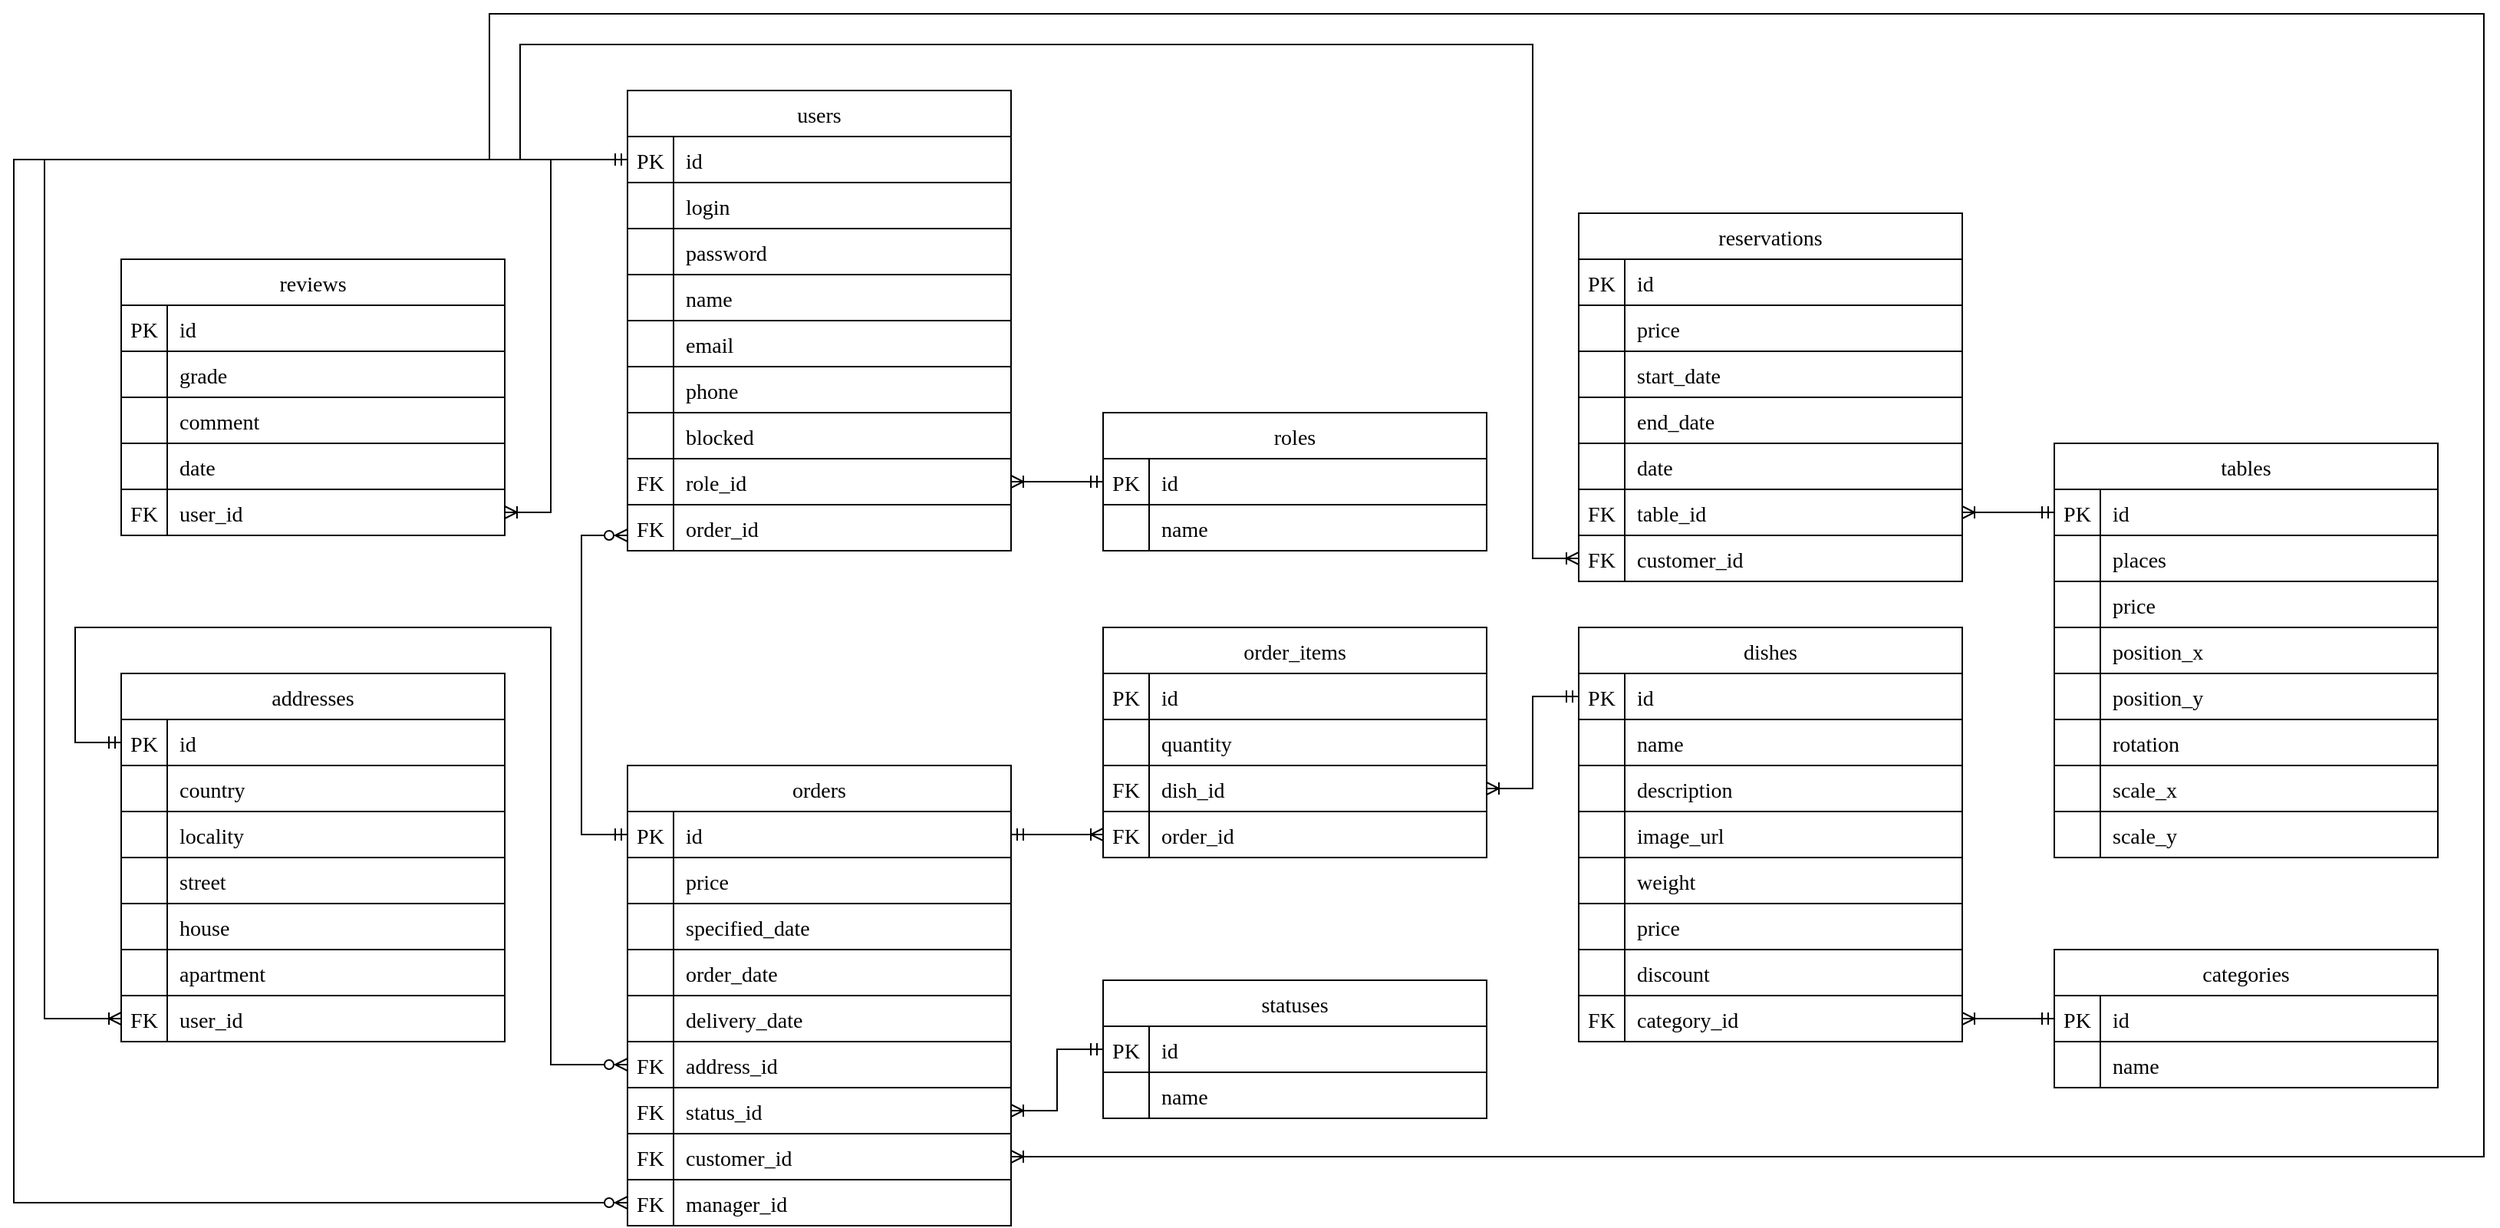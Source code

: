 <mxfile version="24.4.13" type="device">
  <diagram name="Page-1" id="-woLgOOHjnoY9XFlU5uN">
    <mxGraphModel dx="1967" dy="-581" grid="1" gridSize="10" guides="1" tooltips="1" connect="1" arrows="1" fold="1" page="1" pageScale="1" pageWidth="827" pageHeight="1169" math="0" shadow="0">
      <root>
        <mxCell id="0" />
        <mxCell id="1" parent="0" />
        <mxCell id="9hDXFsLS36bgd5yLtAdr-1" value="users" style="shape=table;startSize=30;container=1;collapsible=1;childLayout=tableLayout;fixedRows=1;rowLines=0;fontStyle=0;align=center;resizeLast=1;fontFamily=Times New Roman;fontSize=14;bottom=1;" parent="1" vertex="1">
          <mxGeometry x="300" y="1270" width="250" height="300" as="geometry">
            <mxRectangle x="120" y="110" width="110" height="30" as="alternateBounds" />
          </mxGeometry>
        </mxCell>
        <mxCell id="9hDXFsLS36bgd5yLtAdr-2" value="" style="shape=partialRectangle;collapsible=0;dropTarget=0;pointerEvents=0;fillColor=none;points=[[0,0.5],[1,0.5]];portConstraint=eastwest;top=0;left=0;right=0;bottom=1;fontFamily=Times New Roman;fontSize=14;fontStyle=0" parent="9hDXFsLS36bgd5yLtAdr-1" vertex="1">
          <mxGeometry y="30" width="250" height="30" as="geometry" />
        </mxCell>
        <mxCell id="9hDXFsLS36bgd5yLtAdr-3" value="PK" style="shape=partialRectangle;overflow=hidden;connectable=0;fillColor=none;top=0;left=0;bottom=0;right=0;fontStyle=0;fontFamily=Times New Roman;fontSize=14;" parent="9hDXFsLS36bgd5yLtAdr-2" vertex="1">
          <mxGeometry width="30" height="30" as="geometry">
            <mxRectangle width="30" height="30" as="alternateBounds" />
          </mxGeometry>
        </mxCell>
        <mxCell id="9hDXFsLS36bgd5yLtAdr-4" value="id" style="shape=partialRectangle;overflow=hidden;connectable=0;fillColor=none;top=0;left=0;bottom=0;right=0;align=left;spacingLeft=6;fontStyle=0;fontFamily=Times New Roman;fontSize=14;strokeColor=default;" parent="9hDXFsLS36bgd5yLtAdr-2" vertex="1">
          <mxGeometry x="30" width="220" height="30" as="geometry">
            <mxRectangle width="220" height="30" as="alternateBounds" />
          </mxGeometry>
        </mxCell>
        <mxCell id="9hDXFsLS36bgd5yLtAdr-5" value="" style="shape=partialRectangle;collapsible=0;dropTarget=0;pointerEvents=0;fillColor=none;points=[[0,0.5],[1,0.5]];portConstraint=eastwest;top=0;left=0;right=0;bottom=0;fontFamily=Times New Roman;fontSize=14;fontStyle=0" parent="9hDXFsLS36bgd5yLtAdr-1" vertex="1">
          <mxGeometry y="60" width="250" height="30" as="geometry" />
        </mxCell>
        <mxCell id="9hDXFsLS36bgd5yLtAdr-6" value="" style="shape=partialRectangle;overflow=hidden;connectable=0;fillColor=none;top=0;left=0;bottom=1;right=0;fontFamily=Times New Roman;fontSize=14;fontStyle=0" parent="9hDXFsLS36bgd5yLtAdr-5" vertex="1">
          <mxGeometry width="30" height="30" as="geometry">
            <mxRectangle width="30" height="30" as="alternateBounds" />
          </mxGeometry>
        </mxCell>
        <mxCell id="9hDXFsLS36bgd5yLtAdr-7" value="login" style="shape=partialRectangle;overflow=hidden;connectable=0;fillColor=none;top=0;left=0;bottom=1;right=0;align=left;spacingLeft=6;fontFamily=Times New Roman;fontSize=14;fontStyle=0" parent="9hDXFsLS36bgd5yLtAdr-5" vertex="1">
          <mxGeometry x="30" width="220" height="30" as="geometry">
            <mxRectangle width="220" height="30" as="alternateBounds" />
          </mxGeometry>
        </mxCell>
        <mxCell id="9hDXFsLS36bgd5yLtAdr-8" style="shape=partialRectangle;collapsible=0;dropTarget=0;pointerEvents=0;fillColor=none;points=[[0,0.5],[1,0.5]];portConstraint=eastwest;top=0;left=0;right=0;bottom=0;fontFamily=Times New Roman;fontSize=14;fontStyle=0" parent="9hDXFsLS36bgd5yLtAdr-1" vertex="1">
          <mxGeometry y="90" width="250" height="30" as="geometry" />
        </mxCell>
        <mxCell id="9hDXFsLS36bgd5yLtAdr-9" value="" style="shape=partialRectangle;overflow=hidden;connectable=0;fillColor=none;top=0;left=0;bottom=1;right=0;fontFamily=Times New Roman;fontSize=14;fontStyle=0" parent="9hDXFsLS36bgd5yLtAdr-8" vertex="1">
          <mxGeometry width="30" height="30" as="geometry">
            <mxRectangle width="30" height="30" as="alternateBounds" />
          </mxGeometry>
        </mxCell>
        <mxCell id="9hDXFsLS36bgd5yLtAdr-10" value="password" style="shape=partialRectangle;overflow=hidden;connectable=0;fillColor=none;top=0;left=0;bottom=1;right=0;align=left;spacingLeft=6;fontFamily=Times New Roman;fontSize=14;fontStyle=0" parent="9hDXFsLS36bgd5yLtAdr-8" vertex="1">
          <mxGeometry x="30" width="220" height="30" as="geometry">
            <mxRectangle width="220" height="30" as="alternateBounds" />
          </mxGeometry>
        </mxCell>
        <mxCell id="9hDXFsLS36bgd5yLtAdr-11" style="shape=partialRectangle;collapsible=0;dropTarget=0;pointerEvents=0;fillColor=none;points=[[0,0.5],[1,0.5]];portConstraint=eastwest;top=0;left=0;right=0;bottom=0;fontFamily=Times New Roman;fontSize=14;fontStyle=0" parent="9hDXFsLS36bgd5yLtAdr-1" vertex="1">
          <mxGeometry y="120" width="250" height="30" as="geometry" />
        </mxCell>
        <mxCell id="9hDXFsLS36bgd5yLtAdr-12" value="" style="shape=partialRectangle;overflow=hidden;connectable=0;fillColor=none;top=0;left=0;bottom=1;right=0;fontFamily=Times New Roman;fontSize=14;fontStyle=0" parent="9hDXFsLS36bgd5yLtAdr-11" vertex="1">
          <mxGeometry width="30" height="30" as="geometry">
            <mxRectangle width="30" height="30" as="alternateBounds" />
          </mxGeometry>
        </mxCell>
        <mxCell id="9hDXFsLS36bgd5yLtAdr-13" value="name" style="shape=partialRectangle;overflow=hidden;connectable=0;fillColor=none;top=0;left=0;bottom=1;right=0;align=left;spacingLeft=6;fontFamily=Times New Roman;fontSize=14;fontStyle=0" parent="9hDXFsLS36bgd5yLtAdr-11" vertex="1">
          <mxGeometry x="30" width="220" height="30" as="geometry">
            <mxRectangle width="220" height="30" as="alternateBounds" />
          </mxGeometry>
        </mxCell>
        <mxCell id="9hDXFsLS36bgd5yLtAdr-14" style="shape=partialRectangle;collapsible=0;dropTarget=0;pointerEvents=0;fillColor=none;points=[[0,0.5],[1,0.5]];portConstraint=eastwest;top=0;left=0;right=0;bottom=0;fontFamily=Times New Roman;fontSize=14;fontStyle=0" parent="9hDXFsLS36bgd5yLtAdr-1" vertex="1">
          <mxGeometry y="150" width="250" height="30" as="geometry" />
        </mxCell>
        <mxCell id="9hDXFsLS36bgd5yLtAdr-15" value="" style="shape=partialRectangle;overflow=hidden;connectable=0;fillColor=none;top=0;left=0;bottom=1;right=0;fontFamily=Times New Roman;fontSize=14;fontStyle=0" parent="9hDXFsLS36bgd5yLtAdr-14" vertex="1">
          <mxGeometry width="30" height="30" as="geometry">
            <mxRectangle width="30" height="30" as="alternateBounds" />
          </mxGeometry>
        </mxCell>
        <mxCell id="9hDXFsLS36bgd5yLtAdr-16" value="email" style="shape=partialRectangle;overflow=hidden;connectable=0;fillColor=none;top=0;left=0;bottom=1;right=0;align=left;spacingLeft=6;fontFamily=Times New Roman;fontSize=14;fontStyle=0" parent="9hDXFsLS36bgd5yLtAdr-14" vertex="1">
          <mxGeometry x="30" width="220" height="30" as="geometry">
            <mxRectangle width="220" height="30" as="alternateBounds" />
          </mxGeometry>
        </mxCell>
        <mxCell id="9hDXFsLS36bgd5yLtAdr-17" value="" style="shape=partialRectangle;collapsible=0;dropTarget=0;pointerEvents=0;fillColor=none;points=[[0,0.5],[1,0.5]];portConstraint=eastwest;top=0;left=0;right=0;bottom=0;fontFamily=Times New Roman;fontSize=14;fontStyle=0" parent="9hDXFsLS36bgd5yLtAdr-1" vertex="1">
          <mxGeometry y="180" width="250" height="30" as="geometry" />
        </mxCell>
        <mxCell id="9hDXFsLS36bgd5yLtAdr-18" value="" style="shape=partialRectangle;overflow=hidden;connectable=0;fillColor=none;top=0;left=0;bottom=1;right=0;fontFamily=Times New Roman;fontSize=14;fontStyle=0" parent="9hDXFsLS36bgd5yLtAdr-17" vertex="1">
          <mxGeometry width="30" height="30" as="geometry">
            <mxRectangle width="30" height="30" as="alternateBounds" />
          </mxGeometry>
        </mxCell>
        <mxCell id="9hDXFsLS36bgd5yLtAdr-19" value="phone" style="shape=partialRectangle;overflow=hidden;connectable=0;fillColor=none;top=0;left=0;bottom=1;right=0;align=left;spacingLeft=6;fontFamily=Times New Roman;fontSize=14;fontStyle=0" parent="9hDXFsLS36bgd5yLtAdr-17" vertex="1">
          <mxGeometry x="30" width="220" height="30" as="geometry">
            <mxRectangle width="220" height="30" as="alternateBounds" />
          </mxGeometry>
        </mxCell>
        <mxCell id="9hDXFsLS36bgd5yLtAdr-20" value="" style="shape=partialRectangle;collapsible=0;dropTarget=0;pointerEvents=0;fillColor=none;points=[[0,0.5],[1,0.5]];portConstraint=eastwest;top=0;left=0;right=0;bottom=0;fontFamily=Times New Roman;fontSize=14;fontStyle=0" parent="9hDXFsLS36bgd5yLtAdr-1" vertex="1">
          <mxGeometry y="210" width="250" height="30" as="geometry" />
        </mxCell>
        <mxCell id="9hDXFsLS36bgd5yLtAdr-21" value="" style="shape=partialRectangle;overflow=hidden;connectable=0;fillColor=none;top=0;left=0;bottom=1;right=0;fontFamily=Times New Roman;fontSize=14;fontStyle=0" parent="9hDXFsLS36bgd5yLtAdr-20" vertex="1">
          <mxGeometry width="30" height="30" as="geometry">
            <mxRectangle width="30" height="30" as="alternateBounds" />
          </mxGeometry>
        </mxCell>
        <mxCell id="9hDXFsLS36bgd5yLtAdr-22" value="blocked" style="shape=partialRectangle;overflow=hidden;connectable=0;fillColor=none;top=0;left=0;bottom=1;right=0;align=left;spacingLeft=6;fontFamily=Times New Roman;fontSize=14;fontStyle=0" parent="9hDXFsLS36bgd5yLtAdr-20" vertex="1">
          <mxGeometry x="30" width="220" height="30" as="geometry">
            <mxRectangle width="220" height="30" as="alternateBounds" />
          </mxGeometry>
        </mxCell>
        <mxCell id="9hDXFsLS36bgd5yLtAdr-23" value="" style="shape=partialRectangle;collapsible=0;dropTarget=0;pointerEvents=0;fillColor=none;points=[[0,0.5],[1,0.5]];portConstraint=eastwest;top=0;left=0;right=0;bottom=0;fontFamily=Times New Roman;fontSize=14;fontStyle=0" parent="9hDXFsLS36bgd5yLtAdr-1" vertex="1">
          <mxGeometry y="240" width="250" height="30" as="geometry" />
        </mxCell>
        <mxCell id="9hDXFsLS36bgd5yLtAdr-24" value="FK" style="shape=partialRectangle;overflow=hidden;connectable=0;fillColor=none;top=0;left=0;bottom=1;right=0;fontFamily=Times New Roman;fontSize=14;fontStyle=0" parent="9hDXFsLS36bgd5yLtAdr-23" vertex="1">
          <mxGeometry width="30" height="30" as="geometry">
            <mxRectangle width="30" height="30" as="alternateBounds" />
          </mxGeometry>
        </mxCell>
        <mxCell id="9hDXFsLS36bgd5yLtAdr-25" value="role_id" style="shape=partialRectangle;overflow=hidden;connectable=0;fillColor=none;top=0;left=0;bottom=1;right=0;align=left;spacingLeft=6;fontFamily=Times New Roman;fontSize=14;fontStyle=0" parent="9hDXFsLS36bgd5yLtAdr-23" vertex="1">
          <mxGeometry x="30" width="220" height="30" as="geometry">
            <mxRectangle width="220" height="30" as="alternateBounds" />
          </mxGeometry>
        </mxCell>
        <mxCell id="9hDXFsLS36bgd5yLtAdr-26" value="" style="shape=partialRectangle;collapsible=0;dropTarget=0;pointerEvents=0;fillColor=none;points=[[0,0.5],[1,0.5]];portConstraint=eastwest;top=0;left=0;right=0;bottom=0;fontFamily=Times New Roman;fontSize=14;fontStyle=0" parent="9hDXFsLS36bgd5yLtAdr-1" vertex="1">
          <mxGeometry y="270" width="250" height="30" as="geometry" />
        </mxCell>
        <mxCell id="9hDXFsLS36bgd5yLtAdr-27" value="FK" style="shape=partialRectangle;overflow=hidden;connectable=0;fillColor=none;top=0;left=0;bottom=1;right=0;fontFamily=Times New Roman;fontSize=14;fontStyle=0" parent="9hDXFsLS36bgd5yLtAdr-26" vertex="1">
          <mxGeometry width="30" height="30" as="geometry">
            <mxRectangle width="30" height="30" as="alternateBounds" />
          </mxGeometry>
        </mxCell>
        <mxCell id="9hDXFsLS36bgd5yLtAdr-28" value="order_id" style="shape=partialRectangle;overflow=hidden;connectable=0;fillColor=none;top=0;left=0;bottom=1;right=0;align=left;spacingLeft=6;fontFamily=Times New Roman;fontSize=14;fontStyle=0" parent="9hDXFsLS36bgd5yLtAdr-26" vertex="1">
          <mxGeometry x="30" width="220" height="30" as="geometry">
            <mxRectangle width="220" height="30" as="alternateBounds" />
          </mxGeometry>
        </mxCell>
        <mxCell id="9hDXFsLS36bgd5yLtAdr-29" value="roles" style="shape=table;startSize=30;container=1;collapsible=1;childLayout=tableLayout;fixedRows=1;rowLines=0;fontStyle=0;align=center;resizeLast=1;fontFamily=Times New Roman;fontSize=14;bottom=1;" parent="1" vertex="1">
          <mxGeometry x="610" y="1480" width="250" height="90" as="geometry">
            <mxRectangle x="120" y="110" width="110" height="30" as="alternateBounds" />
          </mxGeometry>
        </mxCell>
        <mxCell id="9hDXFsLS36bgd5yLtAdr-30" value="" style="shape=partialRectangle;collapsible=0;dropTarget=0;pointerEvents=0;fillColor=none;points=[[0,0.5],[1,0.5]];portConstraint=eastwest;top=0;left=0;right=0;bottom=1;fontFamily=Times New Roman;fontSize=14;fontStyle=0" parent="9hDXFsLS36bgd5yLtAdr-29" vertex="1">
          <mxGeometry y="30" width="250" height="30" as="geometry" />
        </mxCell>
        <mxCell id="9hDXFsLS36bgd5yLtAdr-31" value="PK" style="shape=partialRectangle;overflow=hidden;connectable=0;fillColor=none;top=0;left=0;bottom=0;right=0;fontStyle=0;fontFamily=Times New Roman;fontSize=14;" parent="9hDXFsLS36bgd5yLtAdr-30" vertex="1">
          <mxGeometry width="30" height="30" as="geometry">
            <mxRectangle width="30" height="30" as="alternateBounds" />
          </mxGeometry>
        </mxCell>
        <mxCell id="9hDXFsLS36bgd5yLtAdr-32" value="id" style="shape=partialRectangle;overflow=hidden;connectable=0;fillColor=none;top=0;left=0;bottom=0;right=0;align=left;spacingLeft=6;fontStyle=0;fontFamily=Times New Roman;fontSize=14;strokeColor=default;" parent="9hDXFsLS36bgd5yLtAdr-30" vertex="1">
          <mxGeometry x="30" width="220" height="30" as="geometry">
            <mxRectangle width="220" height="30" as="alternateBounds" />
          </mxGeometry>
        </mxCell>
        <mxCell id="9hDXFsLS36bgd5yLtAdr-33" value="" style="shape=partialRectangle;collapsible=0;dropTarget=0;pointerEvents=0;fillColor=none;points=[[0,0.5],[1,0.5]];portConstraint=eastwest;top=0;left=0;right=0;bottom=0;fontFamily=Times New Roman;fontSize=14;fontStyle=0" parent="9hDXFsLS36bgd5yLtAdr-29" vertex="1">
          <mxGeometry y="60" width="250" height="30" as="geometry" />
        </mxCell>
        <mxCell id="9hDXFsLS36bgd5yLtAdr-34" value="" style="shape=partialRectangle;overflow=hidden;connectable=0;fillColor=none;top=0;left=0;bottom=1;right=0;fontFamily=Times New Roman;fontSize=14;fontStyle=0" parent="9hDXFsLS36bgd5yLtAdr-33" vertex="1">
          <mxGeometry width="30" height="30" as="geometry">
            <mxRectangle width="30" height="30" as="alternateBounds" />
          </mxGeometry>
        </mxCell>
        <mxCell id="9hDXFsLS36bgd5yLtAdr-35" value="name" style="shape=partialRectangle;overflow=hidden;connectable=0;fillColor=none;top=0;left=0;bottom=1;right=0;align=left;spacingLeft=6;fontFamily=Times New Roman;fontSize=14;fontStyle=0" parent="9hDXFsLS36bgd5yLtAdr-33" vertex="1">
          <mxGeometry x="30" width="220" height="30" as="geometry">
            <mxRectangle width="220" height="30" as="alternateBounds" />
          </mxGeometry>
        </mxCell>
        <mxCell id="9hDXFsLS36bgd5yLtAdr-36" value="addresses" style="shape=table;startSize=30;container=1;collapsible=1;childLayout=tableLayout;fixedRows=1;rowLines=0;fontStyle=0;align=center;resizeLast=1;fontFamily=Times New Roman;fontSize=14;bottom=1;" parent="1" vertex="1">
          <mxGeometry x="-30" y="1650" width="250" height="240" as="geometry">
            <mxRectangle x="120" y="110" width="110" height="30" as="alternateBounds" />
          </mxGeometry>
        </mxCell>
        <mxCell id="9hDXFsLS36bgd5yLtAdr-37" value="" style="shape=partialRectangle;collapsible=0;dropTarget=0;pointerEvents=0;fillColor=none;points=[[0,0.5],[1,0.5]];portConstraint=eastwest;top=0;left=0;right=0;bottom=1;fontFamily=Times New Roman;fontSize=14;fontStyle=0" parent="9hDXFsLS36bgd5yLtAdr-36" vertex="1">
          <mxGeometry y="30" width="250" height="30" as="geometry" />
        </mxCell>
        <mxCell id="9hDXFsLS36bgd5yLtAdr-38" value="PK" style="shape=partialRectangle;overflow=hidden;connectable=0;fillColor=none;top=0;left=0;bottom=0;right=0;fontStyle=0;fontFamily=Times New Roman;fontSize=14;" parent="9hDXFsLS36bgd5yLtAdr-37" vertex="1">
          <mxGeometry width="30" height="30" as="geometry">
            <mxRectangle width="30" height="30" as="alternateBounds" />
          </mxGeometry>
        </mxCell>
        <mxCell id="9hDXFsLS36bgd5yLtAdr-39" value="id" style="shape=partialRectangle;overflow=hidden;connectable=0;fillColor=none;top=0;left=0;bottom=0;right=0;align=left;spacingLeft=6;fontStyle=0;fontFamily=Times New Roman;fontSize=14;strokeColor=default;" parent="9hDXFsLS36bgd5yLtAdr-37" vertex="1">
          <mxGeometry x="30" width="220" height="30" as="geometry">
            <mxRectangle width="220" height="30" as="alternateBounds" />
          </mxGeometry>
        </mxCell>
        <mxCell id="9hDXFsLS36bgd5yLtAdr-40" value="" style="shape=partialRectangle;collapsible=0;dropTarget=0;pointerEvents=0;fillColor=none;points=[[0,0.5],[1,0.5]];portConstraint=eastwest;top=0;left=0;right=0;bottom=0;fontFamily=Times New Roman;fontSize=14;fontStyle=0" parent="9hDXFsLS36bgd5yLtAdr-36" vertex="1">
          <mxGeometry y="60" width="250" height="30" as="geometry" />
        </mxCell>
        <mxCell id="9hDXFsLS36bgd5yLtAdr-41" value="" style="shape=partialRectangle;overflow=hidden;connectable=0;fillColor=none;top=0;left=0;bottom=1;right=0;fontFamily=Times New Roman;fontSize=14;fontStyle=0" parent="9hDXFsLS36bgd5yLtAdr-40" vertex="1">
          <mxGeometry width="30" height="30" as="geometry">
            <mxRectangle width="30" height="30" as="alternateBounds" />
          </mxGeometry>
        </mxCell>
        <mxCell id="9hDXFsLS36bgd5yLtAdr-42" value="country" style="shape=partialRectangle;overflow=hidden;connectable=0;fillColor=none;top=0;left=0;bottom=1;right=0;align=left;spacingLeft=6;fontFamily=Times New Roman;fontSize=14;fontStyle=0" parent="9hDXFsLS36bgd5yLtAdr-40" vertex="1">
          <mxGeometry x="30" width="220" height="30" as="geometry">
            <mxRectangle width="220" height="30" as="alternateBounds" />
          </mxGeometry>
        </mxCell>
        <mxCell id="9hDXFsLS36bgd5yLtAdr-43" style="shape=partialRectangle;collapsible=0;dropTarget=0;pointerEvents=0;fillColor=none;points=[[0,0.5],[1,0.5]];portConstraint=eastwest;top=0;left=0;right=0;bottom=0;fontFamily=Times New Roman;fontSize=14;fontStyle=0" parent="9hDXFsLS36bgd5yLtAdr-36" vertex="1">
          <mxGeometry y="90" width="250" height="30" as="geometry" />
        </mxCell>
        <mxCell id="9hDXFsLS36bgd5yLtAdr-44" value="" style="shape=partialRectangle;overflow=hidden;connectable=0;fillColor=none;top=0;left=0;bottom=1;right=0;fontFamily=Times New Roman;fontSize=14;fontStyle=0" parent="9hDXFsLS36bgd5yLtAdr-43" vertex="1">
          <mxGeometry width="30" height="30" as="geometry">
            <mxRectangle width="30" height="30" as="alternateBounds" />
          </mxGeometry>
        </mxCell>
        <mxCell id="9hDXFsLS36bgd5yLtAdr-45" value="locality" style="shape=partialRectangle;overflow=hidden;connectable=0;fillColor=none;top=0;left=0;bottom=1;right=0;align=left;spacingLeft=6;fontFamily=Times New Roman;fontSize=14;fontStyle=0" parent="9hDXFsLS36bgd5yLtAdr-43" vertex="1">
          <mxGeometry x="30" width="220" height="30" as="geometry">
            <mxRectangle width="220" height="30" as="alternateBounds" />
          </mxGeometry>
        </mxCell>
        <mxCell id="9hDXFsLS36bgd5yLtAdr-46" style="shape=partialRectangle;collapsible=0;dropTarget=0;pointerEvents=0;fillColor=none;points=[[0,0.5],[1,0.5]];portConstraint=eastwest;top=0;left=0;right=0;bottom=0;fontFamily=Times New Roman;fontSize=14;fontStyle=0" parent="9hDXFsLS36bgd5yLtAdr-36" vertex="1">
          <mxGeometry y="120" width="250" height="30" as="geometry" />
        </mxCell>
        <mxCell id="9hDXFsLS36bgd5yLtAdr-47" value="" style="shape=partialRectangle;overflow=hidden;connectable=0;fillColor=none;top=0;left=0;bottom=1;right=0;fontFamily=Times New Roman;fontSize=14;fontStyle=0" parent="9hDXFsLS36bgd5yLtAdr-46" vertex="1">
          <mxGeometry width="30" height="30" as="geometry">
            <mxRectangle width="30" height="30" as="alternateBounds" />
          </mxGeometry>
        </mxCell>
        <mxCell id="9hDXFsLS36bgd5yLtAdr-48" value="street" style="shape=partialRectangle;overflow=hidden;connectable=0;fillColor=none;top=0;left=0;bottom=1;right=0;align=left;spacingLeft=6;fontFamily=Times New Roman;fontSize=14;fontStyle=0" parent="9hDXFsLS36bgd5yLtAdr-46" vertex="1">
          <mxGeometry x="30" width="220" height="30" as="geometry">
            <mxRectangle width="220" height="30" as="alternateBounds" />
          </mxGeometry>
        </mxCell>
        <mxCell id="9hDXFsLS36bgd5yLtAdr-49" style="shape=partialRectangle;collapsible=0;dropTarget=0;pointerEvents=0;fillColor=none;points=[[0,0.5],[1,0.5]];portConstraint=eastwest;top=0;left=0;right=0;bottom=0;fontFamily=Times New Roman;fontSize=14;fontStyle=0" parent="9hDXFsLS36bgd5yLtAdr-36" vertex="1">
          <mxGeometry y="150" width="250" height="30" as="geometry" />
        </mxCell>
        <mxCell id="9hDXFsLS36bgd5yLtAdr-50" value="" style="shape=partialRectangle;overflow=hidden;connectable=0;fillColor=none;top=0;left=0;bottom=1;right=0;fontFamily=Times New Roman;fontSize=14;fontStyle=0" parent="9hDXFsLS36bgd5yLtAdr-49" vertex="1">
          <mxGeometry width="30" height="30" as="geometry">
            <mxRectangle width="30" height="30" as="alternateBounds" />
          </mxGeometry>
        </mxCell>
        <mxCell id="9hDXFsLS36bgd5yLtAdr-51" value="house" style="shape=partialRectangle;overflow=hidden;connectable=0;fillColor=none;top=0;left=0;bottom=1;right=0;align=left;spacingLeft=6;fontFamily=Times New Roman;fontSize=14;fontStyle=0" parent="9hDXFsLS36bgd5yLtAdr-49" vertex="1">
          <mxGeometry x="30" width="220" height="30" as="geometry">
            <mxRectangle width="220" height="30" as="alternateBounds" />
          </mxGeometry>
        </mxCell>
        <mxCell id="9hDXFsLS36bgd5yLtAdr-52" value="" style="shape=partialRectangle;collapsible=0;dropTarget=0;pointerEvents=0;fillColor=none;points=[[0,0.5],[1,0.5]];portConstraint=eastwest;top=0;left=0;right=0;bottom=0;fontFamily=Times New Roman;fontSize=14;fontStyle=0" parent="9hDXFsLS36bgd5yLtAdr-36" vertex="1">
          <mxGeometry y="180" width="250" height="30" as="geometry" />
        </mxCell>
        <mxCell id="9hDXFsLS36bgd5yLtAdr-53" value="" style="shape=partialRectangle;overflow=hidden;connectable=0;fillColor=none;top=0;left=0;bottom=1;right=0;fontFamily=Times New Roman;fontSize=14;fontStyle=0" parent="9hDXFsLS36bgd5yLtAdr-52" vertex="1">
          <mxGeometry width="30" height="30" as="geometry">
            <mxRectangle width="30" height="30" as="alternateBounds" />
          </mxGeometry>
        </mxCell>
        <mxCell id="9hDXFsLS36bgd5yLtAdr-54" value="apartment" style="shape=partialRectangle;overflow=hidden;connectable=0;fillColor=none;top=0;left=0;bottom=1;right=0;align=left;spacingLeft=6;fontFamily=Times New Roman;fontSize=14;fontStyle=0" parent="9hDXFsLS36bgd5yLtAdr-52" vertex="1">
          <mxGeometry x="30" width="220" height="30" as="geometry">
            <mxRectangle width="220" height="30" as="alternateBounds" />
          </mxGeometry>
        </mxCell>
        <mxCell id="9hDXFsLS36bgd5yLtAdr-55" value="" style="shape=partialRectangle;collapsible=0;dropTarget=0;pointerEvents=0;fillColor=none;points=[[0,0.5],[1,0.5]];portConstraint=eastwest;top=0;left=0;right=0;bottom=0;fontFamily=Times New Roman;fontSize=14;fontStyle=0" parent="9hDXFsLS36bgd5yLtAdr-36" vertex="1">
          <mxGeometry y="210" width="250" height="30" as="geometry" />
        </mxCell>
        <mxCell id="9hDXFsLS36bgd5yLtAdr-56" value="FK" style="shape=partialRectangle;overflow=hidden;connectable=0;fillColor=none;top=0;left=0;bottom=1;right=0;fontFamily=Times New Roman;fontSize=14;fontStyle=0" parent="9hDXFsLS36bgd5yLtAdr-55" vertex="1">
          <mxGeometry width="30" height="30" as="geometry">
            <mxRectangle width="30" height="30" as="alternateBounds" />
          </mxGeometry>
        </mxCell>
        <mxCell id="9hDXFsLS36bgd5yLtAdr-57" value="user_id" style="shape=partialRectangle;overflow=hidden;connectable=0;fillColor=none;top=0;left=0;bottom=1;right=0;align=left;spacingLeft=6;fontFamily=Times New Roman;fontSize=14;fontStyle=0" parent="9hDXFsLS36bgd5yLtAdr-55" vertex="1">
          <mxGeometry x="30" width="220" height="30" as="geometry">
            <mxRectangle width="220" height="30" as="alternateBounds" />
          </mxGeometry>
        </mxCell>
        <mxCell id="9hDXFsLS36bgd5yLtAdr-58" value="dishes" style="shape=table;startSize=30;container=1;collapsible=1;childLayout=tableLayout;fixedRows=1;rowLines=0;fontStyle=0;align=center;resizeLast=1;fontFamily=Times New Roman;fontSize=14;bottom=1;" parent="1" vertex="1">
          <mxGeometry x="920" y="1620" width="250" height="270" as="geometry">
            <mxRectangle x="120" y="110" width="110" height="30" as="alternateBounds" />
          </mxGeometry>
        </mxCell>
        <mxCell id="9hDXFsLS36bgd5yLtAdr-59" value="" style="shape=partialRectangle;collapsible=0;dropTarget=0;pointerEvents=0;fillColor=none;points=[[0,0.5],[1,0.5]];portConstraint=eastwest;top=0;left=0;right=0;bottom=1;fontFamily=Times New Roman;fontSize=14;fontStyle=0" parent="9hDXFsLS36bgd5yLtAdr-58" vertex="1">
          <mxGeometry y="30" width="250" height="30" as="geometry" />
        </mxCell>
        <mxCell id="9hDXFsLS36bgd5yLtAdr-60" value="PK" style="shape=partialRectangle;overflow=hidden;connectable=0;fillColor=none;top=0;left=0;bottom=0;right=0;fontStyle=0;fontFamily=Times New Roman;fontSize=14;" parent="9hDXFsLS36bgd5yLtAdr-59" vertex="1">
          <mxGeometry width="30" height="30" as="geometry">
            <mxRectangle width="30" height="30" as="alternateBounds" />
          </mxGeometry>
        </mxCell>
        <mxCell id="9hDXFsLS36bgd5yLtAdr-61" value="id" style="shape=partialRectangle;overflow=hidden;connectable=0;fillColor=none;top=0;left=0;bottom=0;right=0;align=left;spacingLeft=6;fontStyle=0;fontFamily=Times New Roman;fontSize=14;strokeColor=default;" parent="9hDXFsLS36bgd5yLtAdr-59" vertex="1">
          <mxGeometry x="30" width="220" height="30" as="geometry">
            <mxRectangle width="220" height="30" as="alternateBounds" />
          </mxGeometry>
        </mxCell>
        <mxCell id="9hDXFsLS36bgd5yLtAdr-62" value="" style="shape=partialRectangle;collapsible=0;dropTarget=0;pointerEvents=0;fillColor=none;points=[[0,0.5],[1,0.5]];portConstraint=eastwest;top=0;left=0;right=0;bottom=0;fontFamily=Times New Roman;fontSize=14;fontStyle=0" parent="9hDXFsLS36bgd5yLtAdr-58" vertex="1">
          <mxGeometry y="60" width="250" height="30" as="geometry" />
        </mxCell>
        <mxCell id="9hDXFsLS36bgd5yLtAdr-63" value="" style="shape=partialRectangle;overflow=hidden;connectable=0;fillColor=none;top=0;left=0;bottom=1;right=0;fontFamily=Times New Roman;fontSize=14;fontStyle=0" parent="9hDXFsLS36bgd5yLtAdr-62" vertex="1">
          <mxGeometry width="30" height="30" as="geometry">
            <mxRectangle width="30" height="30" as="alternateBounds" />
          </mxGeometry>
        </mxCell>
        <mxCell id="9hDXFsLS36bgd5yLtAdr-64" value="name" style="shape=partialRectangle;overflow=hidden;connectable=0;fillColor=none;top=0;left=0;bottom=1;right=0;align=left;spacingLeft=6;fontFamily=Times New Roman;fontSize=14;fontStyle=0" parent="9hDXFsLS36bgd5yLtAdr-62" vertex="1">
          <mxGeometry x="30" width="220" height="30" as="geometry">
            <mxRectangle width="220" height="30" as="alternateBounds" />
          </mxGeometry>
        </mxCell>
        <mxCell id="9hDXFsLS36bgd5yLtAdr-65" style="shape=partialRectangle;collapsible=0;dropTarget=0;pointerEvents=0;fillColor=none;points=[[0,0.5],[1,0.5]];portConstraint=eastwest;top=0;left=0;right=0;bottom=0;fontFamily=Times New Roman;fontSize=14;fontStyle=0" parent="9hDXFsLS36bgd5yLtAdr-58" vertex="1">
          <mxGeometry y="90" width="250" height="30" as="geometry" />
        </mxCell>
        <mxCell id="9hDXFsLS36bgd5yLtAdr-66" value="" style="shape=partialRectangle;overflow=hidden;connectable=0;fillColor=none;top=0;left=0;bottom=1;right=0;fontFamily=Times New Roman;fontSize=14;fontStyle=0" parent="9hDXFsLS36bgd5yLtAdr-65" vertex="1">
          <mxGeometry width="30" height="30" as="geometry">
            <mxRectangle width="30" height="30" as="alternateBounds" />
          </mxGeometry>
        </mxCell>
        <mxCell id="9hDXFsLS36bgd5yLtAdr-67" value="description" style="shape=partialRectangle;overflow=hidden;connectable=0;fillColor=none;top=0;left=0;bottom=1;right=0;align=left;spacingLeft=6;fontFamily=Times New Roman;fontSize=14;fontStyle=0" parent="9hDXFsLS36bgd5yLtAdr-65" vertex="1">
          <mxGeometry x="30" width="220" height="30" as="geometry">
            <mxRectangle width="220" height="30" as="alternateBounds" />
          </mxGeometry>
        </mxCell>
        <mxCell id="9hDXFsLS36bgd5yLtAdr-68" style="shape=partialRectangle;collapsible=0;dropTarget=0;pointerEvents=0;fillColor=none;points=[[0,0.5],[1,0.5]];portConstraint=eastwest;top=0;left=0;right=0;bottom=0;fontFamily=Times New Roman;fontSize=14;fontStyle=0" parent="9hDXFsLS36bgd5yLtAdr-58" vertex="1">
          <mxGeometry y="120" width="250" height="30" as="geometry" />
        </mxCell>
        <mxCell id="9hDXFsLS36bgd5yLtAdr-69" value="" style="shape=partialRectangle;overflow=hidden;connectable=0;fillColor=none;top=0;left=0;bottom=1;right=0;fontFamily=Times New Roman;fontSize=14;fontStyle=0" parent="9hDXFsLS36bgd5yLtAdr-68" vertex="1">
          <mxGeometry width="30" height="30" as="geometry">
            <mxRectangle width="30" height="30" as="alternateBounds" />
          </mxGeometry>
        </mxCell>
        <mxCell id="9hDXFsLS36bgd5yLtAdr-70" value="image_url" style="shape=partialRectangle;overflow=hidden;connectable=0;fillColor=none;top=0;left=0;bottom=1;right=0;align=left;spacingLeft=6;fontFamily=Times New Roman;fontSize=14;fontStyle=0" parent="9hDXFsLS36bgd5yLtAdr-68" vertex="1">
          <mxGeometry x="30" width="220" height="30" as="geometry">
            <mxRectangle width="220" height="30" as="alternateBounds" />
          </mxGeometry>
        </mxCell>
        <mxCell id="9hDXFsLS36bgd5yLtAdr-71" style="shape=partialRectangle;collapsible=0;dropTarget=0;pointerEvents=0;fillColor=none;points=[[0,0.5],[1,0.5]];portConstraint=eastwest;top=0;left=0;right=0;bottom=0;fontFamily=Times New Roman;fontSize=14;fontStyle=0" parent="9hDXFsLS36bgd5yLtAdr-58" vertex="1">
          <mxGeometry y="150" width="250" height="30" as="geometry" />
        </mxCell>
        <mxCell id="9hDXFsLS36bgd5yLtAdr-72" value="" style="shape=partialRectangle;overflow=hidden;connectable=0;fillColor=none;top=0;left=0;bottom=1;right=0;fontFamily=Times New Roman;fontSize=14;fontStyle=0" parent="9hDXFsLS36bgd5yLtAdr-71" vertex="1">
          <mxGeometry width="30" height="30" as="geometry">
            <mxRectangle width="30" height="30" as="alternateBounds" />
          </mxGeometry>
        </mxCell>
        <mxCell id="9hDXFsLS36bgd5yLtAdr-73" value="weight" style="shape=partialRectangle;overflow=hidden;connectable=0;fillColor=none;top=0;left=0;bottom=1;right=0;align=left;spacingLeft=6;fontFamily=Times New Roman;fontSize=14;fontStyle=0" parent="9hDXFsLS36bgd5yLtAdr-71" vertex="1">
          <mxGeometry x="30" width="220" height="30" as="geometry">
            <mxRectangle width="220" height="30" as="alternateBounds" />
          </mxGeometry>
        </mxCell>
        <mxCell id="9hDXFsLS36bgd5yLtAdr-74" value="" style="shape=partialRectangle;collapsible=0;dropTarget=0;pointerEvents=0;fillColor=none;points=[[0,0.5],[1,0.5]];portConstraint=eastwest;top=0;left=0;right=0;bottom=0;fontFamily=Times New Roman;fontSize=14;fontStyle=0" parent="9hDXFsLS36bgd5yLtAdr-58" vertex="1">
          <mxGeometry y="180" width="250" height="30" as="geometry" />
        </mxCell>
        <mxCell id="9hDXFsLS36bgd5yLtAdr-75" value="" style="shape=partialRectangle;overflow=hidden;connectable=0;fillColor=none;top=0;left=0;bottom=1;right=0;fontFamily=Times New Roman;fontSize=14;fontStyle=0" parent="9hDXFsLS36bgd5yLtAdr-74" vertex="1">
          <mxGeometry width="30" height="30" as="geometry">
            <mxRectangle width="30" height="30" as="alternateBounds" />
          </mxGeometry>
        </mxCell>
        <mxCell id="9hDXFsLS36bgd5yLtAdr-76" value="price" style="shape=partialRectangle;overflow=hidden;connectable=0;fillColor=none;top=0;left=0;bottom=1;right=0;align=left;spacingLeft=6;fontFamily=Times New Roman;fontSize=14;fontStyle=0" parent="9hDXFsLS36bgd5yLtAdr-74" vertex="1">
          <mxGeometry x="30" width="220" height="30" as="geometry">
            <mxRectangle width="220" height="30" as="alternateBounds" />
          </mxGeometry>
        </mxCell>
        <mxCell id="9hDXFsLS36bgd5yLtAdr-77" value="" style="shape=partialRectangle;collapsible=0;dropTarget=0;pointerEvents=0;fillColor=none;points=[[0,0.5],[1,0.5]];portConstraint=eastwest;top=0;left=0;right=0;bottom=0;fontFamily=Times New Roman;fontSize=14;fontStyle=0" parent="9hDXFsLS36bgd5yLtAdr-58" vertex="1">
          <mxGeometry y="210" width="250" height="30" as="geometry" />
        </mxCell>
        <mxCell id="9hDXFsLS36bgd5yLtAdr-78" value="" style="shape=partialRectangle;overflow=hidden;connectable=0;fillColor=none;top=0;left=0;bottom=1;right=0;fontFamily=Times New Roman;fontSize=14;fontStyle=0" parent="9hDXFsLS36bgd5yLtAdr-77" vertex="1">
          <mxGeometry width="30" height="30" as="geometry">
            <mxRectangle width="30" height="30" as="alternateBounds" />
          </mxGeometry>
        </mxCell>
        <mxCell id="9hDXFsLS36bgd5yLtAdr-79" value="discount" style="shape=partialRectangle;overflow=hidden;connectable=0;fillColor=none;top=0;left=0;bottom=1;right=0;align=left;spacingLeft=6;fontFamily=Times New Roman;fontSize=14;fontStyle=0" parent="9hDXFsLS36bgd5yLtAdr-77" vertex="1">
          <mxGeometry x="30" width="220" height="30" as="geometry">
            <mxRectangle width="220" height="30" as="alternateBounds" />
          </mxGeometry>
        </mxCell>
        <mxCell id="9hDXFsLS36bgd5yLtAdr-80" value="" style="shape=partialRectangle;collapsible=0;dropTarget=0;pointerEvents=0;fillColor=none;points=[[0,0.5],[1,0.5]];portConstraint=eastwest;top=0;left=0;right=0;bottom=0;fontFamily=Times New Roman;fontSize=14;fontStyle=0" parent="9hDXFsLS36bgd5yLtAdr-58" vertex="1">
          <mxGeometry y="240" width="250" height="30" as="geometry" />
        </mxCell>
        <mxCell id="9hDXFsLS36bgd5yLtAdr-81" value="FK" style="shape=partialRectangle;overflow=hidden;connectable=0;fillColor=none;top=0;left=0;bottom=1;right=0;fontFamily=Times New Roman;fontSize=14;fontStyle=0" parent="9hDXFsLS36bgd5yLtAdr-80" vertex="1">
          <mxGeometry width="30" height="30" as="geometry">
            <mxRectangle width="30" height="30" as="alternateBounds" />
          </mxGeometry>
        </mxCell>
        <mxCell id="9hDXFsLS36bgd5yLtAdr-82" value="category_id" style="shape=partialRectangle;overflow=hidden;connectable=0;fillColor=none;top=0;left=0;bottom=1;right=0;align=left;spacingLeft=6;fontFamily=Times New Roman;fontSize=14;fontStyle=0" parent="9hDXFsLS36bgd5yLtAdr-80" vertex="1">
          <mxGeometry x="30" width="220" height="30" as="geometry">
            <mxRectangle width="220" height="30" as="alternateBounds" />
          </mxGeometry>
        </mxCell>
        <mxCell id="9hDXFsLS36bgd5yLtAdr-83" value="orders" style="shape=table;startSize=30;container=1;collapsible=1;childLayout=tableLayout;fixedRows=1;rowLines=0;fontStyle=0;align=center;resizeLast=1;fontFamily=Times New Roman;fontSize=14;bottom=1;" parent="1" vertex="1">
          <mxGeometry x="300" y="1710" width="250" height="300" as="geometry">
            <mxRectangle x="120" y="110" width="110" height="30" as="alternateBounds" />
          </mxGeometry>
        </mxCell>
        <mxCell id="9hDXFsLS36bgd5yLtAdr-84" value="" style="shape=partialRectangle;collapsible=0;dropTarget=0;pointerEvents=0;fillColor=none;points=[[0,0.5],[1,0.5]];portConstraint=eastwest;top=0;left=0;right=0;bottom=1;fontFamily=Times New Roman;fontSize=14;fontStyle=0" parent="9hDXFsLS36bgd5yLtAdr-83" vertex="1">
          <mxGeometry y="30" width="250" height="30" as="geometry" />
        </mxCell>
        <mxCell id="9hDXFsLS36bgd5yLtAdr-85" value="PK" style="shape=partialRectangle;overflow=hidden;connectable=0;fillColor=none;top=0;left=0;bottom=0;right=0;fontStyle=0;fontFamily=Times New Roman;fontSize=14;" parent="9hDXFsLS36bgd5yLtAdr-84" vertex="1">
          <mxGeometry width="30" height="30" as="geometry">
            <mxRectangle width="30" height="30" as="alternateBounds" />
          </mxGeometry>
        </mxCell>
        <mxCell id="9hDXFsLS36bgd5yLtAdr-86" value="id" style="shape=partialRectangle;overflow=hidden;connectable=0;fillColor=none;top=0;left=0;bottom=0;right=0;align=left;spacingLeft=6;fontStyle=0;fontFamily=Times New Roman;fontSize=14;strokeColor=default;" parent="9hDXFsLS36bgd5yLtAdr-84" vertex="1">
          <mxGeometry x="30" width="220" height="30" as="geometry">
            <mxRectangle width="220" height="30" as="alternateBounds" />
          </mxGeometry>
        </mxCell>
        <mxCell id="9hDXFsLS36bgd5yLtAdr-87" value="" style="shape=partialRectangle;collapsible=0;dropTarget=0;pointerEvents=0;fillColor=none;points=[[0,0.5],[1,0.5]];portConstraint=eastwest;top=0;left=0;right=0;bottom=0;fontFamily=Times New Roman;fontSize=14;fontStyle=0" parent="9hDXFsLS36bgd5yLtAdr-83" vertex="1">
          <mxGeometry y="60" width="250" height="30" as="geometry" />
        </mxCell>
        <mxCell id="9hDXFsLS36bgd5yLtAdr-88" value="" style="shape=partialRectangle;overflow=hidden;connectable=0;fillColor=none;top=0;left=0;bottom=1;right=0;fontFamily=Times New Roman;fontSize=14;fontStyle=0" parent="9hDXFsLS36bgd5yLtAdr-87" vertex="1">
          <mxGeometry width="30" height="30" as="geometry">
            <mxRectangle width="30" height="30" as="alternateBounds" />
          </mxGeometry>
        </mxCell>
        <mxCell id="9hDXFsLS36bgd5yLtAdr-89" value="price" style="shape=partialRectangle;overflow=hidden;connectable=0;fillColor=none;top=0;left=0;bottom=1;right=0;align=left;spacingLeft=6;fontFamily=Times New Roman;fontSize=14;fontStyle=0" parent="9hDXFsLS36bgd5yLtAdr-87" vertex="1">
          <mxGeometry x="30" width="220" height="30" as="geometry">
            <mxRectangle width="220" height="30" as="alternateBounds" />
          </mxGeometry>
        </mxCell>
        <mxCell id="9hDXFsLS36bgd5yLtAdr-90" style="shape=partialRectangle;collapsible=0;dropTarget=0;pointerEvents=0;fillColor=none;points=[[0,0.5],[1,0.5]];portConstraint=eastwest;top=0;left=0;right=0;bottom=0;fontFamily=Times New Roman;fontSize=14;fontStyle=0" parent="9hDXFsLS36bgd5yLtAdr-83" vertex="1">
          <mxGeometry y="90" width="250" height="30" as="geometry" />
        </mxCell>
        <mxCell id="9hDXFsLS36bgd5yLtAdr-91" value="" style="shape=partialRectangle;overflow=hidden;connectable=0;fillColor=none;top=0;left=0;bottom=1;right=0;fontFamily=Times New Roman;fontSize=14;fontStyle=0" parent="9hDXFsLS36bgd5yLtAdr-90" vertex="1">
          <mxGeometry width="30" height="30" as="geometry">
            <mxRectangle width="30" height="30" as="alternateBounds" />
          </mxGeometry>
        </mxCell>
        <mxCell id="9hDXFsLS36bgd5yLtAdr-92" value="specified_date" style="shape=partialRectangle;overflow=hidden;connectable=0;fillColor=none;top=0;left=0;bottom=1;right=0;align=left;spacingLeft=6;fontFamily=Times New Roman;fontSize=14;fontStyle=0" parent="9hDXFsLS36bgd5yLtAdr-90" vertex="1">
          <mxGeometry x="30" width="220" height="30" as="geometry">
            <mxRectangle width="220" height="30" as="alternateBounds" />
          </mxGeometry>
        </mxCell>
        <mxCell id="9hDXFsLS36bgd5yLtAdr-93" style="shape=partialRectangle;collapsible=0;dropTarget=0;pointerEvents=0;fillColor=none;points=[[0,0.5],[1,0.5]];portConstraint=eastwest;top=0;left=0;right=0;bottom=0;fontFamily=Times New Roman;fontSize=14;fontStyle=0" parent="9hDXFsLS36bgd5yLtAdr-83" vertex="1">
          <mxGeometry y="120" width="250" height="30" as="geometry" />
        </mxCell>
        <mxCell id="9hDXFsLS36bgd5yLtAdr-94" value="" style="shape=partialRectangle;overflow=hidden;connectable=0;fillColor=none;top=0;left=0;bottom=1;right=0;fontFamily=Times New Roman;fontSize=14;fontStyle=0" parent="9hDXFsLS36bgd5yLtAdr-93" vertex="1">
          <mxGeometry width="30" height="30" as="geometry">
            <mxRectangle width="30" height="30" as="alternateBounds" />
          </mxGeometry>
        </mxCell>
        <mxCell id="9hDXFsLS36bgd5yLtAdr-95" value="order_date" style="shape=partialRectangle;overflow=hidden;connectable=0;fillColor=none;top=0;left=0;bottom=1;right=0;align=left;spacingLeft=6;fontFamily=Times New Roman;fontSize=14;fontStyle=0" parent="9hDXFsLS36bgd5yLtAdr-93" vertex="1">
          <mxGeometry x="30" width="220" height="30" as="geometry">
            <mxRectangle width="220" height="30" as="alternateBounds" />
          </mxGeometry>
        </mxCell>
        <mxCell id="9hDXFsLS36bgd5yLtAdr-96" style="shape=partialRectangle;collapsible=0;dropTarget=0;pointerEvents=0;fillColor=none;points=[[0,0.5],[1,0.5]];portConstraint=eastwest;top=0;left=0;right=0;bottom=0;fontFamily=Times New Roman;fontSize=14;fontStyle=0" parent="9hDXFsLS36bgd5yLtAdr-83" vertex="1">
          <mxGeometry y="150" width="250" height="30" as="geometry" />
        </mxCell>
        <mxCell id="9hDXFsLS36bgd5yLtAdr-97" value="" style="shape=partialRectangle;overflow=hidden;connectable=0;fillColor=none;top=0;left=0;bottom=1;right=0;fontFamily=Times New Roman;fontSize=14;fontStyle=0" parent="9hDXFsLS36bgd5yLtAdr-96" vertex="1">
          <mxGeometry width="30" height="30" as="geometry">
            <mxRectangle width="30" height="30" as="alternateBounds" />
          </mxGeometry>
        </mxCell>
        <mxCell id="9hDXFsLS36bgd5yLtAdr-98" value="delivery_date" style="shape=partialRectangle;overflow=hidden;connectable=0;fillColor=none;top=0;left=0;bottom=1;right=0;align=left;spacingLeft=6;fontFamily=Times New Roman;fontSize=14;fontStyle=0" parent="9hDXFsLS36bgd5yLtAdr-96" vertex="1">
          <mxGeometry x="30" width="220" height="30" as="geometry">
            <mxRectangle width="220" height="30" as="alternateBounds" />
          </mxGeometry>
        </mxCell>
        <mxCell id="9hDXFsLS36bgd5yLtAdr-99" value="" style="shape=partialRectangle;collapsible=0;dropTarget=0;pointerEvents=0;fillColor=none;points=[[0,0.5],[1,0.5]];portConstraint=eastwest;top=0;left=0;right=0;bottom=0;fontFamily=Times New Roman;fontSize=14;fontStyle=0" parent="9hDXFsLS36bgd5yLtAdr-83" vertex="1">
          <mxGeometry y="180" width="250" height="30" as="geometry" />
        </mxCell>
        <mxCell id="9hDXFsLS36bgd5yLtAdr-100" value="FK" style="shape=partialRectangle;overflow=hidden;connectable=0;fillColor=none;top=0;left=0;bottom=1;right=0;fontFamily=Times New Roman;fontSize=14;fontStyle=0" parent="9hDXFsLS36bgd5yLtAdr-99" vertex="1">
          <mxGeometry width="30" height="30" as="geometry">
            <mxRectangle width="30" height="30" as="alternateBounds" />
          </mxGeometry>
        </mxCell>
        <mxCell id="9hDXFsLS36bgd5yLtAdr-101" value="address_id" style="shape=partialRectangle;overflow=hidden;connectable=0;fillColor=none;top=0;left=0;bottom=1;right=0;align=left;spacingLeft=6;fontFamily=Times New Roman;fontSize=14;fontStyle=0" parent="9hDXFsLS36bgd5yLtAdr-99" vertex="1">
          <mxGeometry x="30" width="220" height="30" as="geometry">
            <mxRectangle width="220" height="30" as="alternateBounds" />
          </mxGeometry>
        </mxCell>
        <mxCell id="9hDXFsLS36bgd5yLtAdr-102" value="" style="shape=partialRectangle;collapsible=0;dropTarget=0;pointerEvents=0;fillColor=none;points=[[0,0.5],[1,0.5]];portConstraint=eastwest;top=0;left=0;right=0;bottom=0;fontFamily=Times New Roman;fontSize=14;fontStyle=0" parent="9hDXFsLS36bgd5yLtAdr-83" vertex="1">
          <mxGeometry y="210" width="250" height="30" as="geometry" />
        </mxCell>
        <mxCell id="9hDXFsLS36bgd5yLtAdr-103" value="FK" style="shape=partialRectangle;overflow=hidden;connectable=0;fillColor=none;top=0;left=0;bottom=1;right=0;fontFamily=Times New Roman;fontSize=14;fontStyle=0" parent="9hDXFsLS36bgd5yLtAdr-102" vertex="1">
          <mxGeometry width="30" height="30" as="geometry">
            <mxRectangle width="30" height="30" as="alternateBounds" />
          </mxGeometry>
        </mxCell>
        <mxCell id="9hDXFsLS36bgd5yLtAdr-104" value="status_id" style="shape=partialRectangle;overflow=hidden;connectable=0;fillColor=none;top=0;left=0;bottom=1;right=0;align=left;spacingLeft=6;fontFamily=Times New Roman;fontSize=14;fontStyle=0" parent="9hDXFsLS36bgd5yLtAdr-102" vertex="1">
          <mxGeometry x="30" width="220" height="30" as="geometry">
            <mxRectangle width="220" height="30" as="alternateBounds" />
          </mxGeometry>
        </mxCell>
        <mxCell id="9hDXFsLS36bgd5yLtAdr-105" value="" style="shape=partialRectangle;collapsible=0;dropTarget=0;pointerEvents=0;fillColor=none;points=[[0,0.5],[1,0.5]];portConstraint=eastwest;top=0;left=0;right=0;bottom=0;fontFamily=Times New Roman;fontSize=14;fontStyle=0" parent="9hDXFsLS36bgd5yLtAdr-83" vertex="1">
          <mxGeometry y="240" width="250" height="30" as="geometry" />
        </mxCell>
        <mxCell id="9hDXFsLS36bgd5yLtAdr-106" value="FK" style="shape=partialRectangle;overflow=hidden;connectable=0;fillColor=none;top=0;left=0;bottom=1;right=0;fontFamily=Times New Roman;fontSize=14;fontStyle=0" parent="9hDXFsLS36bgd5yLtAdr-105" vertex="1">
          <mxGeometry width="30" height="30" as="geometry">
            <mxRectangle width="30" height="30" as="alternateBounds" />
          </mxGeometry>
        </mxCell>
        <mxCell id="9hDXFsLS36bgd5yLtAdr-107" value="customer_id" style="shape=partialRectangle;overflow=hidden;connectable=0;fillColor=none;top=0;left=0;bottom=1;right=0;align=left;spacingLeft=6;fontFamily=Times New Roman;fontSize=14;fontStyle=0" parent="9hDXFsLS36bgd5yLtAdr-105" vertex="1">
          <mxGeometry x="30" width="220" height="30" as="geometry">
            <mxRectangle width="220" height="30" as="alternateBounds" />
          </mxGeometry>
        </mxCell>
        <mxCell id="9hDXFsLS36bgd5yLtAdr-108" value="" style="shape=partialRectangle;collapsible=0;dropTarget=0;pointerEvents=0;fillColor=none;points=[[0,0.5],[1,0.5]];portConstraint=eastwest;top=0;left=0;right=0;bottom=0;fontFamily=Times New Roman;fontSize=14;fontStyle=0" parent="9hDXFsLS36bgd5yLtAdr-83" vertex="1">
          <mxGeometry y="270" width="250" height="30" as="geometry" />
        </mxCell>
        <mxCell id="9hDXFsLS36bgd5yLtAdr-109" value="FK" style="shape=partialRectangle;overflow=hidden;connectable=0;fillColor=none;top=0;left=0;bottom=1;right=0;fontFamily=Times New Roman;fontSize=14;fontStyle=0" parent="9hDXFsLS36bgd5yLtAdr-108" vertex="1">
          <mxGeometry width="30" height="30" as="geometry">
            <mxRectangle width="30" height="30" as="alternateBounds" />
          </mxGeometry>
        </mxCell>
        <mxCell id="9hDXFsLS36bgd5yLtAdr-110" value="manager_id" style="shape=partialRectangle;overflow=hidden;connectable=0;fillColor=none;top=0;left=0;bottom=1;right=0;align=left;spacingLeft=6;fontFamily=Times New Roman;fontSize=14;fontStyle=0" parent="9hDXFsLS36bgd5yLtAdr-108" vertex="1">
          <mxGeometry x="30" width="220" height="30" as="geometry">
            <mxRectangle width="220" height="30" as="alternateBounds" />
          </mxGeometry>
        </mxCell>
        <mxCell id="9hDXFsLS36bgd5yLtAdr-111" value="order_items" style="shape=table;startSize=30;container=1;collapsible=1;childLayout=tableLayout;fixedRows=1;rowLines=0;fontStyle=0;align=center;resizeLast=1;fontFamily=Times New Roman;fontSize=14;bottom=1;" parent="1" vertex="1">
          <mxGeometry x="610" y="1620" width="250" height="150" as="geometry">
            <mxRectangle x="120" y="110" width="110" height="30" as="alternateBounds" />
          </mxGeometry>
        </mxCell>
        <mxCell id="9hDXFsLS36bgd5yLtAdr-112" value="" style="shape=partialRectangle;collapsible=0;dropTarget=0;pointerEvents=0;fillColor=none;points=[[0,0.5],[1,0.5]];portConstraint=eastwest;top=0;left=0;right=0;bottom=1;fontFamily=Times New Roman;fontSize=14;fontStyle=0" parent="9hDXFsLS36bgd5yLtAdr-111" vertex="1">
          <mxGeometry y="30" width="250" height="30" as="geometry" />
        </mxCell>
        <mxCell id="9hDXFsLS36bgd5yLtAdr-113" value="PK" style="shape=partialRectangle;overflow=hidden;connectable=0;fillColor=none;top=0;left=0;bottom=0;right=0;fontStyle=0;fontFamily=Times New Roman;fontSize=14;" parent="9hDXFsLS36bgd5yLtAdr-112" vertex="1">
          <mxGeometry width="30" height="30" as="geometry">
            <mxRectangle width="30" height="30" as="alternateBounds" />
          </mxGeometry>
        </mxCell>
        <mxCell id="9hDXFsLS36bgd5yLtAdr-114" value="id" style="shape=partialRectangle;overflow=hidden;connectable=0;fillColor=none;top=0;left=0;bottom=0;right=0;align=left;spacingLeft=6;fontStyle=0;fontFamily=Times New Roman;fontSize=14;strokeColor=default;" parent="9hDXFsLS36bgd5yLtAdr-112" vertex="1">
          <mxGeometry x="30" width="220" height="30" as="geometry">
            <mxRectangle width="220" height="30" as="alternateBounds" />
          </mxGeometry>
        </mxCell>
        <mxCell id="9hDXFsLS36bgd5yLtAdr-115" value="" style="shape=partialRectangle;collapsible=0;dropTarget=0;pointerEvents=0;fillColor=none;points=[[0,0.5],[1,0.5]];portConstraint=eastwest;top=0;left=0;right=0;bottom=0;fontFamily=Times New Roman;fontSize=14;fontStyle=0" parent="9hDXFsLS36bgd5yLtAdr-111" vertex="1">
          <mxGeometry y="60" width="250" height="30" as="geometry" />
        </mxCell>
        <mxCell id="9hDXFsLS36bgd5yLtAdr-116" value="" style="shape=partialRectangle;overflow=hidden;connectable=0;fillColor=none;top=0;left=0;bottom=1;right=0;fontFamily=Times New Roman;fontSize=14;fontStyle=0" parent="9hDXFsLS36bgd5yLtAdr-115" vertex="1">
          <mxGeometry width="30" height="30" as="geometry">
            <mxRectangle width="30" height="30" as="alternateBounds" />
          </mxGeometry>
        </mxCell>
        <mxCell id="9hDXFsLS36bgd5yLtAdr-117" value="quantity" style="shape=partialRectangle;overflow=hidden;connectable=0;fillColor=none;top=0;left=0;bottom=1;right=0;align=left;spacingLeft=6;fontFamily=Times New Roman;fontSize=14;fontStyle=0" parent="9hDXFsLS36bgd5yLtAdr-115" vertex="1">
          <mxGeometry x="30" width="220" height="30" as="geometry">
            <mxRectangle width="220" height="30" as="alternateBounds" />
          </mxGeometry>
        </mxCell>
        <mxCell id="9hDXFsLS36bgd5yLtAdr-118" style="shape=partialRectangle;collapsible=0;dropTarget=0;pointerEvents=0;fillColor=none;points=[[0,0.5],[1,0.5]];portConstraint=eastwest;top=0;left=0;right=0;bottom=0;fontFamily=Times New Roman;fontSize=14;fontStyle=0" parent="9hDXFsLS36bgd5yLtAdr-111" vertex="1">
          <mxGeometry y="90" width="250" height="30" as="geometry" />
        </mxCell>
        <mxCell id="9hDXFsLS36bgd5yLtAdr-119" value="FK" style="shape=partialRectangle;overflow=hidden;connectable=0;fillColor=none;top=0;left=0;bottom=1;right=0;fontFamily=Times New Roman;fontSize=14;fontStyle=0" parent="9hDXFsLS36bgd5yLtAdr-118" vertex="1">
          <mxGeometry width="30" height="30" as="geometry">
            <mxRectangle width="30" height="30" as="alternateBounds" />
          </mxGeometry>
        </mxCell>
        <mxCell id="9hDXFsLS36bgd5yLtAdr-120" value="dish_id" style="shape=partialRectangle;overflow=hidden;connectable=0;fillColor=none;top=0;left=0;bottom=1;right=0;align=left;spacingLeft=6;fontFamily=Times New Roman;fontSize=14;fontStyle=0" parent="9hDXFsLS36bgd5yLtAdr-118" vertex="1">
          <mxGeometry x="30" width="220" height="30" as="geometry">
            <mxRectangle width="220" height="30" as="alternateBounds" />
          </mxGeometry>
        </mxCell>
        <mxCell id="9hDXFsLS36bgd5yLtAdr-121" value="" style="shape=partialRectangle;collapsible=0;dropTarget=0;pointerEvents=0;fillColor=none;points=[[0,0.5],[1,0.5]];portConstraint=eastwest;top=0;left=0;right=0;bottom=0;fontFamily=Times New Roman;fontSize=14;fontStyle=0" parent="9hDXFsLS36bgd5yLtAdr-111" vertex="1">
          <mxGeometry y="120" width="250" height="30" as="geometry" />
        </mxCell>
        <mxCell id="9hDXFsLS36bgd5yLtAdr-122" value="FK" style="shape=partialRectangle;overflow=hidden;connectable=0;fillColor=none;top=0;left=0;bottom=1;right=0;fontFamily=Times New Roman;fontSize=14;fontStyle=0" parent="9hDXFsLS36bgd5yLtAdr-121" vertex="1">
          <mxGeometry width="30" height="30" as="geometry">
            <mxRectangle width="30" height="30" as="alternateBounds" />
          </mxGeometry>
        </mxCell>
        <mxCell id="9hDXFsLS36bgd5yLtAdr-123" value="order_id" style="shape=partialRectangle;overflow=hidden;connectable=0;fillColor=none;top=0;left=0;bottom=1;right=0;align=left;spacingLeft=6;fontFamily=Times New Roman;fontSize=14;fontStyle=0" parent="9hDXFsLS36bgd5yLtAdr-121" vertex="1">
          <mxGeometry x="30" width="220" height="30" as="geometry">
            <mxRectangle width="220" height="30" as="alternateBounds" />
          </mxGeometry>
        </mxCell>
        <mxCell id="9hDXFsLS36bgd5yLtAdr-124" value="reviews" style="shape=table;startSize=30;container=1;collapsible=1;childLayout=tableLayout;fixedRows=1;rowLines=0;fontStyle=0;align=center;resizeLast=1;fontFamily=Times New Roman;fontSize=14;bottom=1;" parent="1" vertex="1">
          <mxGeometry x="-30" y="1380" width="250" height="180" as="geometry">
            <mxRectangle x="120" y="110" width="110" height="30" as="alternateBounds" />
          </mxGeometry>
        </mxCell>
        <mxCell id="9hDXFsLS36bgd5yLtAdr-125" value="" style="shape=partialRectangle;collapsible=0;dropTarget=0;pointerEvents=0;fillColor=none;points=[[0,0.5],[1,0.5]];portConstraint=eastwest;top=0;left=0;right=0;bottom=1;fontFamily=Times New Roman;fontSize=14;fontStyle=0" parent="9hDXFsLS36bgd5yLtAdr-124" vertex="1">
          <mxGeometry y="30" width="250" height="30" as="geometry" />
        </mxCell>
        <mxCell id="9hDXFsLS36bgd5yLtAdr-126" value="PK" style="shape=partialRectangle;overflow=hidden;connectable=0;fillColor=none;top=0;left=0;bottom=0;right=0;fontStyle=0;fontFamily=Times New Roman;fontSize=14;" parent="9hDXFsLS36bgd5yLtAdr-125" vertex="1">
          <mxGeometry width="30" height="30" as="geometry">
            <mxRectangle width="30" height="30" as="alternateBounds" />
          </mxGeometry>
        </mxCell>
        <mxCell id="9hDXFsLS36bgd5yLtAdr-127" value="id" style="shape=partialRectangle;overflow=hidden;connectable=0;fillColor=none;top=0;left=0;bottom=0;right=0;align=left;spacingLeft=6;fontStyle=0;fontFamily=Times New Roman;fontSize=14;strokeColor=default;" parent="9hDXFsLS36bgd5yLtAdr-125" vertex="1">
          <mxGeometry x="30" width="220" height="30" as="geometry">
            <mxRectangle width="220" height="30" as="alternateBounds" />
          </mxGeometry>
        </mxCell>
        <mxCell id="9hDXFsLS36bgd5yLtAdr-128" value="" style="shape=partialRectangle;collapsible=0;dropTarget=0;pointerEvents=0;fillColor=none;points=[[0,0.5],[1,0.5]];portConstraint=eastwest;top=0;left=0;right=0;bottom=0;fontFamily=Times New Roman;fontSize=14;fontStyle=0" parent="9hDXFsLS36bgd5yLtAdr-124" vertex="1">
          <mxGeometry y="60" width="250" height="30" as="geometry" />
        </mxCell>
        <mxCell id="9hDXFsLS36bgd5yLtAdr-129" value="" style="shape=partialRectangle;overflow=hidden;connectable=0;fillColor=none;top=0;left=0;bottom=1;right=0;fontFamily=Times New Roman;fontSize=14;fontStyle=0" parent="9hDXFsLS36bgd5yLtAdr-128" vertex="1">
          <mxGeometry width="30" height="30" as="geometry">
            <mxRectangle width="30" height="30" as="alternateBounds" />
          </mxGeometry>
        </mxCell>
        <mxCell id="9hDXFsLS36bgd5yLtAdr-130" value="grade" style="shape=partialRectangle;overflow=hidden;connectable=0;fillColor=none;top=0;left=0;bottom=1;right=0;align=left;spacingLeft=6;fontFamily=Times New Roman;fontSize=14;fontStyle=0" parent="9hDXFsLS36bgd5yLtAdr-128" vertex="1">
          <mxGeometry x="30" width="220" height="30" as="geometry">
            <mxRectangle width="220" height="30" as="alternateBounds" />
          </mxGeometry>
        </mxCell>
        <mxCell id="9hDXFsLS36bgd5yLtAdr-131" style="shape=partialRectangle;collapsible=0;dropTarget=0;pointerEvents=0;fillColor=none;points=[[0,0.5],[1,0.5]];portConstraint=eastwest;top=0;left=0;right=0;bottom=0;fontFamily=Times New Roman;fontSize=14;fontStyle=0" parent="9hDXFsLS36bgd5yLtAdr-124" vertex="1">
          <mxGeometry y="90" width="250" height="30" as="geometry" />
        </mxCell>
        <mxCell id="9hDXFsLS36bgd5yLtAdr-132" value="" style="shape=partialRectangle;overflow=hidden;connectable=0;fillColor=none;top=0;left=0;bottom=1;right=0;fontFamily=Times New Roman;fontSize=14;fontStyle=0" parent="9hDXFsLS36bgd5yLtAdr-131" vertex="1">
          <mxGeometry width="30" height="30" as="geometry">
            <mxRectangle width="30" height="30" as="alternateBounds" />
          </mxGeometry>
        </mxCell>
        <mxCell id="9hDXFsLS36bgd5yLtAdr-133" value="comment" style="shape=partialRectangle;overflow=hidden;connectable=0;fillColor=none;top=0;left=0;bottom=1;right=0;align=left;spacingLeft=6;fontFamily=Times New Roman;fontSize=14;fontStyle=0" parent="9hDXFsLS36bgd5yLtAdr-131" vertex="1">
          <mxGeometry x="30" width="220" height="30" as="geometry">
            <mxRectangle width="220" height="30" as="alternateBounds" />
          </mxGeometry>
        </mxCell>
        <mxCell id="9hDXFsLS36bgd5yLtAdr-134" style="shape=partialRectangle;collapsible=0;dropTarget=0;pointerEvents=0;fillColor=none;points=[[0,0.5],[1,0.5]];portConstraint=eastwest;top=0;left=0;right=0;bottom=0;fontFamily=Times New Roman;fontSize=14;fontStyle=0" parent="9hDXFsLS36bgd5yLtAdr-124" vertex="1">
          <mxGeometry y="120" width="250" height="30" as="geometry" />
        </mxCell>
        <mxCell id="9hDXFsLS36bgd5yLtAdr-135" value="" style="shape=partialRectangle;overflow=hidden;connectable=0;fillColor=none;top=0;left=0;bottom=1;right=0;fontFamily=Times New Roman;fontSize=14;fontStyle=0" parent="9hDXFsLS36bgd5yLtAdr-134" vertex="1">
          <mxGeometry width="30" height="30" as="geometry">
            <mxRectangle width="30" height="30" as="alternateBounds" />
          </mxGeometry>
        </mxCell>
        <mxCell id="9hDXFsLS36bgd5yLtAdr-136" value="date" style="shape=partialRectangle;overflow=hidden;connectable=0;fillColor=none;top=0;left=0;bottom=1;right=0;align=left;spacingLeft=6;fontFamily=Times New Roman;fontSize=14;fontStyle=0" parent="9hDXFsLS36bgd5yLtAdr-134" vertex="1">
          <mxGeometry x="30" width="220" height="30" as="geometry">
            <mxRectangle width="220" height="30" as="alternateBounds" />
          </mxGeometry>
        </mxCell>
        <mxCell id="9hDXFsLS36bgd5yLtAdr-137" style="shape=partialRectangle;collapsible=0;dropTarget=0;pointerEvents=0;fillColor=none;points=[[0,0.5],[1,0.5]];portConstraint=eastwest;top=0;left=0;right=0;bottom=0;fontFamily=Times New Roman;fontSize=14;fontStyle=0" parent="9hDXFsLS36bgd5yLtAdr-124" vertex="1">
          <mxGeometry y="150" width="250" height="30" as="geometry" />
        </mxCell>
        <mxCell id="9hDXFsLS36bgd5yLtAdr-138" value="FK" style="shape=partialRectangle;overflow=hidden;connectable=0;fillColor=none;top=0;left=0;bottom=1;right=0;fontFamily=Times New Roman;fontSize=14;fontStyle=0" parent="9hDXFsLS36bgd5yLtAdr-137" vertex="1">
          <mxGeometry width="30" height="30" as="geometry">
            <mxRectangle width="30" height="30" as="alternateBounds" />
          </mxGeometry>
        </mxCell>
        <mxCell id="9hDXFsLS36bgd5yLtAdr-139" value="user_id" style="shape=partialRectangle;overflow=hidden;connectable=0;fillColor=none;top=0;left=0;bottom=1;right=0;align=left;spacingLeft=6;fontFamily=Times New Roman;fontSize=14;fontStyle=0" parent="9hDXFsLS36bgd5yLtAdr-137" vertex="1">
          <mxGeometry x="30" width="220" height="30" as="geometry">
            <mxRectangle width="220" height="30" as="alternateBounds" />
          </mxGeometry>
        </mxCell>
        <mxCell id="9hDXFsLS36bgd5yLtAdr-140" value="tables" style="shape=table;startSize=30;container=1;collapsible=1;childLayout=tableLayout;fixedRows=1;rowLines=0;fontStyle=0;align=center;resizeLast=1;fontFamily=Times New Roman;fontSize=14;bottom=1;" parent="1" vertex="1">
          <mxGeometry x="1230" y="1500" width="250" height="270" as="geometry">
            <mxRectangle x="120" y="110" width="110" height="30" as="alternateBounds" />
          </mxGeometry>
        </mxCell>
        <mxCell id="9hDXFsLS36bgd5yLtAdr-141" value="" style="shape=partialRectangle;collapsible=0;dropTarget=0;pointerEvents=0;fillColor=none;points=[[0,0.5],[1,0.5]];portConstraint=eastwest;top=0;left=0;right=0;bottom=1;fontFamily=Times New Roman;fontSize=14;fontStyle=0" parent="9hDXFsLS36bgd5yLtAdr-140" vertex="1">
          <mxGeometry y="30" width="250" height="30" as="geometry" />
        </mxCell>
        <mxCell id="9hDXFsLS36bgd5yLtAdr-142" value="PK" style="shape=partialRectangle;overflow=hidden;connectable=0;fillColor=none;top=0;left=0;bottom=0;right=0;fontStyle=0;fontFamily=Times New Roman;fontSize=14;" parent="9hDXFsLS36bgd5yLtAdr-141" vertex="1">
          <mxGeometry width="30" height="30" as="geometry">
            <mxRectangle width="30" height="30" as="alternateBounds" />
          </mxGeometry>
        </mxCell>
        <mxCell id="9hDXFsLS36bgd5yLtAdr-143" value="id" style="shape=partialRectangle;overflow=hidden;connectable=0;fillColor=none;top=0;left=0;bottom=0;right=0;align=left;spacingLeft=6;fontStyle=0;fontFamily=Times New Roman;fontSize=14;strokeColor=default;" parent="9hDXFsLS36bgd5yLtAdr-141" vertex="1">
          <mxGeometry x="30" width="220" height="30" as="geometry">
            <mxRectangle width="220" height="30" as="alternateBounds" />
          </mxGeometry>
        </mxCell>
        <mxCell id="9hDXFsLS36bgd5yLtAdr-144" value="" style="shape=partialRectangle;collapsible=0;dropTarget=0;pointerEvents=0;fillColor=none;points=[[0,0.5],[1,0.5]];portConstraint=eastwest;top=0;left=0;right=0;bottom=0;fontFamily=Times New Roman;fontSize=14;fontStyle=0" parent="9hDXFsLS36bgd5yLtAdr-140" vertex="1">
          <mxGeometry y="60" width="250" height="30" as="geometry" />
        </mxCell>
        <mxCell id="9hDXFsLS36bgd5yLtAdr-145" value="" style="shape=partialRectangle;overflow=hidden;connectable=0;fillColor=none;top=0;left=0;bottom=1;right=0;fontFamily=Times New Roman;fontSize=14;fontStyle=0" parent="9hDXFsLS36bgd5yLtAdr-144" vertex="1">
          <mxGeometry width="30" height="30" as="geometry">
            <mxRectangle width="30" height="30" as="alternateBounds" />
          </mxGeometry>
        </mxCell>
        <mxCell id="9hDXFsLS36bgd5yLtAdr-146" value="places" style="shape=partialRectangle;overflow=hidden;connectable=0;fillColor=none;top=0;left=0;bottom=1;right=0;align=left;spacingLeft=6;fontFamily=Times New Roman;fontSize=14;fontStyle=0" parent="9hDXFsLS36bgd5yLtAdr-144" vertex="1">
          <mxGeometry x="30" width="220" height="30" as="geometry">
            <mxRectangle width="220" height="30" as="alternateBounds" />
          </mxGeometry>
        </mxCell>
        <mxCell id="9hDXFsLS36bgd5yLtAdr-147" style="shape=partialRectangle;collapsible=0;dropTarget=0;pointerEvents=0;fillColor=none;points=[[0,0.5],[1,0.5]];portConstraint=eastwest;top=0;left=0;right=0;bottom=0;fontFamily=Times New Roman;fontSize=14;fontStyle=0" parent="9hDXFsLS36bgd5yLtAdr-140" vertex="1">
          <mxGeometry y="90" width="250" height="30" as="geometry" />
        </mxCell>
        <mxCell id="9hDXFsLS36bgd5yLtAdr-148" value="" style="shape=partialRectangle;overflow=hidden;connectable=0;fillColor=none;top=0;left=0;bottom=1;right=0;fontFamily=Times New Roman;fontSize=14;fontStyle=0" parent="9hDXFsLS36bgd5yLtAdr-147" vertex="1">
          <mxGeometry width="30" height="30" as="geometry">
            <mxRectangle width="30" height="30" as="alternateBounds" />
          </mxGeometry>
        </mxCell>
        <mxCell id="9hDXFsLS36bgd5yLtAdr-149" value="price" style="shape=partialRectangle;overflow=hidden;connectable=0;fillColor=none;top=0;left=0;bottom=1;right=0;align=left;spacingLeft=6;fontFamily=Times New Roman;fontSize=14;fontStyle=0" parent="9hDXFsLS36bgd5yLtAdr-147" vertex="1">
          <mxGeometry x="30" width="220" height="30" as="geometry">
            <mxRectangle width="220" height="30" as="alternateBounds" />
          </mxGeometry>
        </mxCell>
        <mxCell id="9hDXFsLS36bgd5yLtAdr-150" style="shape=partialRectangle;collapsible=0;dropTarget=0;pointerEvents=0;fillColor=none;points=[[0,0.5],[1,0.5]];portConstraint=eastwest;top=0;left=0;right=0;bottom=0;fontFamily=Times New Roman;fontSize=14;fontStyle=0" parent="9hDXFsLS36bgd5yLtAdr-140" vertex="1">
          <mxGeometry y="120" width="250" height="30" as="geometry" />
        </mxCell>
        <mxCell id="9hDXFsLS36bgd5yLtAdr-151" value="" style="shape=partialRectangle;overflow=hidden;connectable=0;fillColor=none;top=0;left=0;bottom=1;right=0;fontFamily=Times New Roman;fontSize=14;fontStyle=0" parent="9hDXFsLS36bgd5yLtAdr-150" vertex="1">
          <mxGeometry width="30" height="30" as="geometry">
            <mxRectangle width="30" height="30" as="alternateBounds" />
          </mxGeometry>
        </mxCell>
        <mxCell id="9hDXFsLS36bgd5yLtAdr-152" value="position_x" style="shape=partialRectangle;overflow=hidden;connectable=0;fillColor=none;top=0;left=0;bottom=1;right=0;align=left;spacingLeft=6;fontFamily=Times New Roman;fontSize=14;fontStyle=0" parent="9hDXFsLS36bgd5yLtAdr-150" vertex="1">
          <mxGeometry x="30" width="220" height="30" as="geometry">
            <mxRectangle width="220" height="30" as="alternateBounds" />
          </mxGeometry>
        </mxCell>
        <mxCell id="9hDXFsLS36bgd5yLtAdr-153" style="shape=partialRectangle;collapsible=0;dropTarget=0;pointerEvents=0;fillColor=none;points=[[0,0.5],[1,0.5]];portConstraint=eastwest;top=0;left=0;right=0;bottom=0;fontFamily=Times New Roman;fontSize=14;fontStyle=0" parent="9hDXFsLS36bgd5yLtAdr-140" vertex="1">
          <mxGeometry y="150" width="250" height="30" as="geometry" />
        </mxCell>
        <mxCell id="9hDXFsLS36bgd5yLtAdr-154" value="" style="shape=partialRectangle;overflow=hidden;connectable=0;fillColor=none;top=0;left=0;bottom=1;right=0;fontFamily=Times New Roman;fontSize=14;fontStyle=0" parent="9hDXFsLS36bgd5yLtAdr-153" vertex="1">
          <mxGeometry width="30" height="30" as="geometry">
            <mxRectangle width="30" height="30" as="alternateBounds" />
          </mxGeometry>
        </mxCell>
        <mxCell id="9hDXFsLS36bgd5yLtAdr-155" value="position_y" style="shape=partialRectangle;overflow=hidden;connectable=0;fillColor=none;top=0;left=0;bottom=1;right=0;align=left;spacingLeft=6;fontFamily=Times New Roman;fontSize=14;fontStyle=0" parent="9hDXFsLS36bgd5yLtAdr-153" vertex="1">
          <mxGeometry x="30" width="220" height="30" as="geometry">
            <mxRectangle width="220" height="30" as="alternateBounds" />
          </mxGeometry>
        </mxCell>
        <mxCell id="9hDXFsLS36bgd5yLtAdr-156" value="" style="shape=partialRectangle;collapsible=0;dropTarget=0;pointerEvents=0;fillColor=none;points=[[0,0.5],[1,0.5]];portConstraint=eastwest;top=0;left=0;right=0;bottom=0;fontFamily=Times New Roman;fontSize=14;fontStyle=0" parent="9hDXFsLS36bgd5yLtAdr-140" vertex="1">
          <mxGeometry y="180" width="250" height="30" as="geometry" />
        </mxCell>
        <mxCell id="9hDXFsLS36bgd5yLtAdr-157" value="" style="shape=partialRectangle;overflow=hidden;connectable=0;fillColor=none;top=0;left=0;bottom=1;right=0;fontFamily=Times New Roman;fontSize=14;fontStyle=0" parent="9hDXFsLS36bgd5yLtAdr-156" vertex="1">
          <mxGeometry width="30" height="30" as="geometry">
            <mxRectangle width="30" height="30" as="alternateBounds" />
          </mxGeometry>
        </mxCell>
        <mxCell id="9hDXFsLS36bgd5yLtAdr-158" value="rotation" style="shape=partialRectangle;overflow=hidden;connectable=0;fillColor=none;top=0;left=0;bottom=1;right=0;align=left;spacingLeft=6;fontFamily=Times New Roman;fontSize=14;fontStyle=0" parent="9hDXFsLS36bgd5yLtAdr-156" vertex="1">
          <mxGeometry x="30" width="220" height="30" as="geometry">
            <mxRectangle width="220" height="30" as="alternateBounds" />
          </mxGeometry>
        </mxCell>
        <mxCell id="9hDXFsLS36bgd5yLtAdr-159" value="" style="shape=partialRectangle;collapsible=0;dropTarget=0;pointerEvents=0;fillColor=none;points=[[0,0.5],[1,0.5]];portConstraint=eastwest;top=0;left=0;right=0;bottom=0;fontFamily=Times New Roman;fontSize=14;fontStyle=0" parent="9hDXFsLS36bgd5yLtAdr-140" vertex="1">
          <mxGeometry y="210" width="250" height="30" as="geometry" />
        </mxCell>
        <mxCell id="9hDXFsLS36bgd5yLtAdr-160" value="" style="shape=partialRectangle;overflow=hidden;connectable=0;fillColor=none;top=0;left=0;bottom=1;right=0;fontFamily=Times New Roman;fontSize=14;fontStyle=0" parent="9hDXFsLS36bgd5yLtAdr-159" vertex="1">
          <mxGeometry width="30" height="30" as="geometry">
            <mxRectangle width="30" height="30" as="alternateBounds" />
          </mxGeometry>
        </mxCell>
        <mxCell id="9hDXFsLS36bgd5yLtAdr-161" value="scale_x" style="shape=partialRectangle;overflow=hidden;connectable=0;fillColor=none;top=0;left=0;bottom=1;right=0;align=left;spacingLeft=6;fontFamily=Times New Roman;fontSize=14;fontStyle=0" parent="9hDXFsLS36bgd5yLtAdr-159" vertex="1">
          <mxGeometry x="30" width="220" height="30" as="geometry">
            <mxRectangle width="220" height="30" as="alternateBounds" />
          </mxGeometry>
        </mxCell>
        <mxCell id="9hDXFsLS36bgd5yLtAdr-162" value="" style="shape=partialRectangle;collapsible=0;dropTarget=0;pointerEvents=0;fillColor=none;points=[[0,0.5],[1,0.5]];portConstraint=eastwest;top=0;left=0;right=0;bottom=0;fontFamily=Times New Roman;fontSize=14;fontStyle=0" parent="9hDXFsLS36bgd5yLtAdr-140" vertex="1">
          <mxGeometry y="240" width="250" height="30" as="geometry" />
        </mxCell>
        <mxCell id="9hDXFsLS36bgd5yLtAdr-163" value="" style="shape=partialRectangle;overflow=hidden;connectable=0;fillColor=none;top=0;left=0;bottom=1;right=0;fontFamily=Times New Roman;fontSize=14;fontStyle=0" parent="9hDXFsLS36bgd5yLtAdr-162" vertex="1">
          <mxGeometry width="30" height="30" as="geometry">
            <mxRectangle width="30" height="30" as="alternateBounds" />
          </mxGeometry>
        </mxCell>
        <mxCell id="9hDXFsLS36bgd5yLtAdr-164" value="scale_y" style="shape=partialRectangle;overflow=hidden;connectable=0;fillColor=none;top=0;left=0;bottom=1;right=0;align=left;spacingLeft=6;fontFamily=Times New Roman;fontSize=14;fontStyle=0" parent="9hDXFsLS36bgd5yLtAdr-162" vertex="1">
          <mxGeometry x="30" width="220" height="30" as="geometry">
            <mxRectangle width="220" height="30" as="alternateBounds" />
          </mxGeometry>
        </mxCell>
        <mxCell id="9hDXFsLS36bgd5yLtAdr-165" value="reservations" style="shape=table;startSize=30;container=1;collapsible=1;childLayout=tableLayout;fixedRows=1;rowLines=0;fontStyle=0;align=center;resizeLast=1;fontFamily=Times New Roman;fontSize=14;bottom=1;" parent="1" vertex="1">
          <mxGeometry x="920" y="1350" width="250" height="240" as="geometry">
            <mxRectangle x="120" y="110" width="110" height="30" as="alternateBounds" />
          </mxGeometry>
        </mxCell>
        <mxCell id="9hDXFsLS36bgd5yLtAdr-166" value="" style="shape=partialRectangle;collapsible=0;dropTarget=0;pointerEvents=0;fillColor=none;points=[[0,0.5],[1,0.5]];portConstraint=eastwest;top=0;left=0;right=0;bottom=1;fontFamily=Times New Roman;fontSize=14;fontStyle=0" parent="9hDXFsLS36bgd5yLtAdr-165" vertex="1">
          <mxGeometry y="30" width="250" height="30" as="geometry" />
        </mxCell>
        <mxCell id="9hDXFsLS36bgd5yLtAdr-167" value="PK" style="shape=partialRectangle;overflow=hidden;connectable=0;fillColor=none;top=0;left=0;bottom=0;right=0;fontStyle=0;fontFamily=Times New Roman;fontSize=14;" parent="9hDXFsLS36bgd5yLtAdr-166" vertex="1">
          <mxGeometry width="30" height="30" as="geometry">
            <mxRectangle width="30" height="30" as="alternateBounds" />
          </mxGeometry>
        </mxCell>
        <mxCell id="9hDXFsLS36bgd5yLtAdr-168" value="id" style="shape=partialRectangle;overflow=hidden;connectable=0;fillColor=none;top=0;left=0;bottom=0;right=0;align=left;spacingLeft=6;fontStyle=0;fontFamily=Times New Roman;fontSize=14;strokeColor=default;" parent="9hDXFsLS36bgd5yLtAdr-166" vertex="1">
          <mxGeometry x="30" width="220" height="30" as="geometry">
            <mxRectangle width="220" height="30" as="alternateBounds" />
          </mxGeometry>
        </mxCell>
        <mxCell id="9hDXFsLS36bgd5yLtAdr-169" value="" style="shape=partialRectangle;collapsible=0;dropTarget=0;pointerEvents=0;fillColor=none;points=[[0,0.5],[1,0.5]];portConstraint=eastwest;top=0;left=0;right=0;bottom=0;fontFamily=Times New Roman;fontSize=14;fontStyle=0" parent="9hDXFsLS36bgd5yLtAdr-165" vertex="1">
          <mxGeometry y="60" width="250" height="30" as="geometry" />
        </mxCell>
        <mxCell id="9hDXFsLS36bgd5yLtAdr-170" value="" style="shape=partialRectangle;overflow=hidden;connectable=0;fillColor=none;top=0;left=0;bottom=1;right=0;fontFamily=Times New Roman;fontSize=14;fontStyle=0" parent="9hDXFsLS36bgd5yLtAdr-169" vertex="1">
          <mxGeometry width="30" height="30" as="geometry">
            <mxRectangle width="30" height="30" as="alternateBounds" />
          </mxGeometry>
        </mxCell>
        <mxCell id="9hDXFsLS36bgd5yLtAdr-171" value="price" style="shape=partialRectangle;overflow=hidden;connectable=0;fillColor=none;top=0;left=0;bottom=1;right=0;align=left;spacingLeft=6;fontFamily=Times New Roman;fontSize=14;fontStyle=0" parent="9hDXFsLS36bgd5yLtAdr-169" vertex="1">
          <mxGeometry x="30" width="220" height="30" as="geometry">
            <mxRectangle width="220" height="30" as="alternateBounds" />
          </mxGeometry>
        </mxCell>
        <mxCell id="9hDXFsLS36bgd5yLtAdr-172" style="shape=partialRectangle;collapsible=0;dropTarget=0;pointerEvents=0;fillColor=none;points=[[0,0.5],[1,0.5]];portConstraint=eastwest;top=0;left=0;right=0;bottom=0;fontFamily=Times New Roman;fontSize=14;fontStyle=0" parent="9hDXFsLS36bgd5yLtAdr-165" vertex="1">
          <mxGeometry y="90" width="250" height="30" as="geometry" />
        </mxCell>
        <mxCell id="9hDXFsLS36bgd5yLtAdr-173" value="" style="shape=partialRectangle;overflow=hidden;connectable=0;fillColor=none;top=0;left=0;bottom=1;right=0;fontFamily=Times New Roman;fontSize=14;fontStyle=0" parent="9hDXFsLS36bgd5yLtAdr-172" vertex="1">
          <mxGeometry width="30" height="30" as="geometry">
            <mxRectangle width="30" height="30" as="alternateBounds" />
          </mxGeometry>
        </mxCell>
        <mxCell id="9hDXFsLS36bgd5yLtAdr-174" value="start_date" style="shape=partialRectangle;overflow=hidden;connectable=0;fillColor=none;top=0;left=0;bottom=1;right=0;align=left;spacingLeft=6;fontFamily=Times New Roman;fontSize=14;fontStyle=0" parent="9hDXFsLS36bgd5yLtAdr-172" vertex="1">
          <mxGeometry x="30" width="220" height="30" as="geometry">
            <mxRectangle width="220" height="30" as="alternateBounds" />
          </mxGeometry>
        </mxCell>
        <mxCell id="9hDXFsLS36bgd5yLtAdr-175" style="shape=partialRectangle;collapsible=0;dropTarget=0;pointerEvents=0;fillColor=none;points=[[0,0.5],[1,0.5]];portConstraint=eastwest;top=0;left=0;right=0;bottom=0;fontFamily=Times New Roman;fontSize=14;fontStyle=0" parent="9hDXFsLS36bgd5yLtAdr-165" vertex="1">
          <mxGeometry y="120" width="250" height="30" as="geometry" />
        </mxCell>
        <mxCell id="9hDXFsLS36bgd5yLtAdr-176" value="" style="shape=partialRectangle;overflow=hidden;connectable=0;fillColor=none;top=0;left=0;bottom=1;right=0;fontFamily=Times New Roman;fontSize=14;fontStyle=0" parent="9hDXFsLS36bgd5yLtAdr-175" vertex="1">
          <mxGeometry width="30" height="30" as="geometry">
            <mxRectangle width="30" height="30" as="alternateBounds" />
          </mxGeometry>
        </mxCell>
        <mxCell id="9hDXFsLS36bgd5yLtAdr-177" value="end_date" style="shape=partialRectangle;overflow=hidden;connectable=0;fillColor=none;top=0;left=0;bottom=1;right=0;align=left;spacingLeft=6;fontFamily=Times New Roman;fontSize=14;fontStyle=0" parent="9hDXFsLS36bgd5yLtAdr-175" vertex="1">
          <mxGeometry x="30" width="220" height="30" as="geometry">
            <mxRectangle width="220" height="30" as="alternateBounds" />
          </mxGeometry>
        </mxCell>
        <mxCell id="9hDXFsLS36bgd5yLtAdr-178" style="shape=partialRectangle;collapsible=0;dropTarget=0;pointerEvents=0;fillColor=none;points=[[0,0.5],[1,0.5]];portConstraint=eastwest;top=0;left=0;right=0;bottom=0;fontFamily=Times New Roman;fontSize=14;fontStyle=0" parent="9hDXFsLS36bgd5yLtAdr-165" vertex="1">
          <mxGeometry y="150" width="250" height="30" as="geometry" />
        </mxCell>
        <mxCell id="9hDXFsLS36bgd5yLtAdr-179" value="" style="shape=partialRectangle;overflow=hidden;connectable=0;fillColor=none;top=0;left=0;bottom=1;right=0;fontFamily=Times New Roman;fontSize=14;fontStyle=0" parent="9hDXFsLS36bgd5yLtAdr-178" vertex="1">
          <mxGeometry width="30" height="30" as="geometry">
            <mxRectangle width="30" height="30" as="alternateBounds" />
          </mxGeometry>
        </mxCell>
        <mxCell id="9hDXFsLS36bgd5yLtAdr-180" value="date" style="shape=partialRectangle;overflow=hidden;connectable=0;fillColor=none;top=0;left=0;bottom=1;right=0;align=left;spacingLeft=6;fontFamily=Times New Roman;fontSize=14;fontStyle=0" parent="9hDXFsLS36bgd5yLtAdr-178" vertex="1">
          <mxGeometry x="30" width="220" height="30" as="geometry">
            <mxRectangle width="220" height="30" as="alternateBounds" />
          </mxGeometry>
        </mxCell>
        <mxCell id="9hDXFsLS36bgd5yLtAdr-181" value="" style="shape=partialRectangle;collapsible=0;dropTarget=0;pointerEvents=0;fillColor=none;points=[[0,0.5],[1,0.5]];portConstraint=eastwest;top=0;left=0;right=0;bottom=0;fontFamily=Times New Roman;fontSize=14;fontStyle=0" parent="9hDXFsLS36bgd5yLtAdr-165" vertex="1">
          <mxGeometry y="180" width="250" height="30" as="geometry" />
        </mxCell>
        <mxCell id="9hDXFsLS36bgd5yLtAdr-182" value="FK" style="shape=partialRectangle;overflow=hidden;connectable=0;fillColor=none;top=0;left=0;bottom=1;right=0;fontFamily=Times New Roman;fontSize=14;fontStyle=0" parent="9hDXFsLS36bgd5yLtAdr-181" vertex="1">
          <mxGeometry width="30" height="30" as="geometry">
            <mxRectangle width="30" height="30" as="alternateBounds" />
          </mxGeometry>
        </mxCell>
        <mxCell id="9hDXFsLS36bgd5yLtAdr-183" value="table_id" style="shape=partialRectangle;overflow=hidden;connectable=0;fillColor=none;top=0;left=0;bottom=1;right=0;align=left;spacingLeft=6;fontFamily=Times New Roman;fontSize=14;fontStyle=0" parent="9hDXFsLS36bgd5yLtAdr-181" vertex="1">
          <mxGeometry x="30" width="220" height="30" as="geometry">
            <mxRectangle width="220" height="30" as="alternateBounds" />
          </mxGeometry>
        </mxCell>
        <mxCell id="9hDXFsLS36bgd5yLtAdr-184" value="" style="shape=partialRectangle;collapsible=0;dropTarget=0;pointerEvents=0;fillColor=none;points=[[0,0.5],[1,0.5]];portConstraint=eastwest;top=0;left=0;right=0;bottom=0;fontFamily=Times New Roman;fontSize=14;fontStyle=0" parent="9hDXFsLS36bgd5yLtAdr-165" vertex="1">
          <mxGeometry y="210" width="250" height="30" as="geometry" />
        </mxCell>
        <mxCell id="9hDXFsLS36bgd5yLtAdr-185" value="FK" style="shape=partialRectangle;overflow=hidden;connectable=0;fillColor=none;top=0;left=0;bottom=1;right=0;fontFamily=Times New Roman;fontSize=14;fontStyle=0" parent="9hDXFsLS36bgd5yLtAdr-184" vertex="1">
          <mxGeometry width="30" height="30" as="geometry">
            <mxRectangle width="30" height="30" as="alternateBounds" />
          </mxGeometry>
        </mxCell>
        <mxCell id="9hDXFsLS36bgd5yLtAdr-186" value="customer_id" style="shape=partialRectangle;overflow=hidden;connectable=0;fillColor=none;top=0;left=0;bottom=1;right=0;align=left;spacingLeft=6;fontFamily=Times New Roman;fontSize=14;fontStyle=0" parent="9hDXFsLS36bgd5yLtAdr-184" vertex="1">
          <mxGeometry x="30" width="220" height="30" as="geometry">
            <mxRectangle width="220" height="30" as="alternateBounds" />
          </mxGeometry>
        </mxCell>
        <mxCell id="9hDXFsLS36bgd5yLtAdr-187" value="categories" style="shape=table;startSize=30;container=1;collapsible=1;childLayout=tableLayout;fixedRows=1;rowLines=0;fontStyle=0;align=center;resizeLast=1;fontFamily=Times New Roman;fontSize=14;bottom=1;" parent="1" vertex="1">
          <mxGeometry x="1230" y="1830" width="250" height="90" as="geometry">
            <mxRectangle x="120" y="110" width="110" height="30" as="alternateBounds" />
          </mxGeometry>
        </mxCell>
        <mxCell id="9hDXFsLS36bgd5yLtAdr-188" value="" style="shape=partialRectangle;collapsible=0;dropTarget=0;pointerEvents=0;fillColor=none;points=[[0,0.5],[1,0.5]];portConstraint=eastwest;top=0;left=0;right=0;bottom=1;fontFamily=Times New Roman;fontSize=14;fontStyle=0" parent="9hDXFsLS36bgd5yLtAdr-187" vertex="1">
          <mxGeometry y="30" width="250" height="30" as="geometry" />
        </mxCell>
        <mxCell id="9hDXFsLS36bgd5yLtAdr-189" value="PK" style="shape=partialRectangle;overflow=hidden;connectable=0;fillColor=none;top=0;left=0;bottom=0;right=0;fontStyle=0;fontFamily=Times New Roman;fontSize=14;" parent="9hDXFsLS36bgd5yLtAdr-188" vertex="1">
          <mxGeometry width="30" height="30" as="geometry">
            <mxRectangle width="30" height="30" as="alternateBounds" />
          </mxGeometry>
        </mxCell>
        <mxCell id="9hDXFsLS36bgd5yLtAdr-190" value="id" style="shape=partialRectangle;overflow=hidden;connectable=0;fillColor=none;top=0;left=0;bottom=0;right=0;align=left;spacingLeft=6;fontStyle=0;fontFamily=Times New Roman;fontSize=14;strokeColor=default;" parent="9hDXFsLS36bgd5yLtAdr-188" vertex="1">
          <mxGeometry x="30" width="220" height="30" as="geometry">
            <mxRectangle width="220" height="30" as="alternateBounds" />
          </mxGeometry>
        </mxCell>
        <mxCell id="9hDXFsLS36bgd5yLtAdr-191" value="" style="shape=partialRectangle;collapsible=0;dropTarget=0;pointerEvents=0;fillColor=none;points=[[0,0.5],[1,0.5]];portConstraint=eastwest;top=0;left=0;right=0;bottom=0;fontFamily=Times New Roman;fontSize=14;fontStyle=0" parent="9hDXFsLS36bgd5yLtAdr-187" vertex="1">
          <mxGeometry y="60" width="250" height="30" as="geometry" />
        </mxCell>
        <mxCell id="9hDXFsLS36bgd5yLtAdr-192" value="" style="shape=partialRectangle;overflow=hidden;connectable=0;fillColor=none;top=0;left=0;bottom=1;right=0;fontFamily=Times New Roman;fontSize=14;fontStyle=0" parent="9hDXFsLS36bgd5yLtAdr-191" vertex="1">
          <mxGeometry width="30" height="30" as="geometry">
            <mxRectangle width="30" height="30" as="alternateBounds" />
          </mxGeometry>
        </mxCell>
        <mxCell id="9hDXFsLS36bgd5yLtAdr-193" value="name" style="shape=partialRectangle;overflow=hidden;connectable=0;fillColor=none;top=0;left=0;bottom=1;right=0;align=left;spacingLeft=6;fontFamily=Times New Roman;fontSize=14;fontStyle=0" parent="9hDXFsLS36bgd5yLtAdr-191" vertex="1">
          <mxGeometry x="30" width="220" height="30" as="geometry">
            <mxRectangle width="220" height="30" as="alternateBounds" />
          </mxGeometry>
        </mxCell>
        <mxCell id="9hDXFsLS36bgd5yLtAdr-194" value="statuses" style="shape=table;startSize=30;container=1;collapsible=1;childLayout=tableLayout;fixedRows=1;rowLines=0;fontStyle=0;align=center;resizeLast=1;fontFamily=Times New Roman;fontSize=14;bottom=1;" parent="1" vertex="1">
          <mxGeometry x="610" y="1850" width="250" height="90" as="geometry">
            <mxRectangle x="120" y="110" width="110" height="30" as="alternateBounds" />
          </mxGeometry>
        </mxCell>
        <mxCell id="9hDXFsLS36bgd5yLtAdr-195" value="" style="shape=partialRectangle;collapsible=0;dropTarget=0;pointerEvents=0;fillColor=none;points=[[0,0.5],[1,0.5]];portConstraint=eastwest;top=0;left=0;right=0;bottom=1;fontFamily=Times New Roman;fontSize=14;fontStyle=0" parent="9hDXFsLS36bgd5yLtAdr-194" vertex="1">
          <mxGeometry y="30" width="250" height="30" as="geometry" />
        </mxCell>
        <mxCell id="9hDXFsLS36bgd5yLtAdr-196" value="PK" style="shape=partialRectangle;overflow=hidden;connectable=0;fillColor=none;top=0;left=0;bottom=0;right=0;fontStyle=0;fontFamily=Times New Roman;fontSize=14;" parent="9hDXFsLS36bgd5yLtAdr-195" vertex="1">
          <mxGeometry width="30" height="30" as="geometry">
            <mxRectangle width="30" height="30" as="alternateBounds" />
          </mxGeometry>
        </mxCell>
        <mxCell id="9hDXFsLS36bgd5yLtAdr-197" value="id" style="shape=partialRectangle;overflow=hidden;connectable=0;fillColor=none;top=0;left=0;bottom=0;right=0;align=left;spacingLeft=6;fontStyle=0;fontFamily=Times New Roman;fontSize=14;strokeColor=default;" parent="9hDXFsLS36bgd5yLtAdr-195" vertex="1">
          <mxGeometry x="30" width="220" height="30" as="geometry">
            <mxRectangle width="220" height="30" as="alternateBounds" />
          </mxGeometry>
        </mxCell>
        <mxCell id="9hDXFsLS36bgd5yLtAdr-198" value="" style="shape=partialRectangle;collapsible=0;dropTarget=0;pointerEvents=0;fillColor=none;points=[[0,0.5],[1,0.5]];portConstraint=eastwest;top=0;left=0;right=0;bottom=0;fontFamily=Times New Roman;fontSize=14;fontStyle=0" parent="9hDXFsLS36bgd5yLtAdr-194" vertex="1">
          <mxGeometry y="60" width="250" height="30" as="geometry" />
        </mxCell>
        <mxCell id="9hDXFsLS36bgd5yLtAdr-199" value="" style="shape=partialRectangle;overflow=hidden;connectable=0;fillColor=none;top=0;left=0;bottom=1;right=0;fontFamily=Times New Roman;fontSize=14;fontStyle=0" parent="9hDXFsLS36bgd5yLtAdr-198" vertex="1">
          <mxGeometry width="30" height="30" as="geometry">
            <mxRectangle width="30" height="30" as="alternateBounds" />
          </mxGeometry>
        </mxCell>
        <mxCell id="9hDXFsLS36bgd5yLtAdr-200" value="name" style="shape=partialRectangle;overflow=hidden;connectable=0;fillColor=none;top=0;left=0;bottom=1;right=0;align=left;spacingLeft=6;fontFamily=Times New Roman;fontSize=14;fontStyle=0" parent="9hDXFsLS36bgd5yLtAdr-198" vertex="1">
          <mxGeometry x="30" width="220" height="30" as="geometry">
            <mxRectangle width="220" height="30" as="alternateBounds" />
          </mxGeometry>
        </mxCell>
        <mxCell id="9hDXFsLS36bgd5yLtAdr-201" style="edgeStyle=orthogonalEdgeStyle;rounded=0;orthogonalLoop=1;jettySize=auto;html=1;startArrow=ERoneToMany;startFill=0;endArrow=ERmandOne;endFill=0;jumpStyle=arc;fontStyle=0" parent="1" source="9hDXFsLS36bgd5yLtAdr-23" target="9hDXFsLS36bgd5yLtAdr-30" edge="1">
          <mxGeometry relative="1" as="geometry">
            <Array as="points">
              <mxPoint x="570" y="1525" />
              <mxPoint x="570" y="1525" />
            </Array>
          </mxGeometry>
        </mxCell>
        <mxCell id="9hDXFsLS36bgd5yLtAdr-202" style="edgeStyle=orthogonalEdgeStyle;rounded=0;orthogonalLoop=1;jettySize=auto;html=1;startArrow=ERzeroToMany;startFill=0;endArrow=ERmandOne;endFill=0;jumpStyle=arc;fontStyle=0" parent="1" source="9hDXFsLS36bgd5yLtAdr-26" target="9hDXFsLS36bgd5yLtAdr-84" edge="1">
          <mxGeometry relative="1" as="geometry">
            <Array as="points">
              <mxPoint x="270" y="1560" />
              <mxPoint x="270" y="1755" />
            </Array>
          </mxGeometry>
        </mxCell>
        <mxCell id="9hDXFsLS36bgd5yLtAdr-203" style="edgeStyle=orthogonalEdgeStyle;rounded=0;orthogonalLoop=1;jettySize=auto;html=1;startArrow=ERoneToMany;startFill=0;endArrow=ERmandOne;endFill=0;jumpStyle=arc;fontStyle=0" parent="1" source="9hDXFsLS36bgd5yLtAdr-80" target="9hDXFsLS36bgd5yLtAdr-188" edge="1">
          <mxGeometry relative="1" as="geometry">
            <Array as="points">
              <mxPoint x="1280" y="1875" />
              <mxPoint x="1280" y="1875" />
            </Array>
          </mxGeometry>
        </mxCell>
        <mxCell id="9hDXFsLS36bgd5yLtAdr-204" style="edgeStyle=orthogonalEdgeStyle;rounded=0;orthogonalLoop=1;jettySize=auto;html=1;startArrow=ERoneToMany;startFill=0;endArrow=ERmandOne;endFill=0;jumpStyle=arc;fontStyle=0" parent="1" source="9hDXFsLS36bgd5yLtAdr-102" target="9hDXFsLS36bgd5yLtAdr-195" edge="1">
          <mxGeometry relative="1" as="geometry">
            <Array as="points">
              <mxPoint x="580" y="1935" />
              <mxPoint x="580" y="1895" />
            </Array>
          </mxGeometry>
        </mxCell>
        <mxCell id="9hDXFsLS36bgd5yLtAdr-205" style="edgeStyle=orthogonalEdgeStyle;rounded=0;orthogonalLoop=1;jettySize=auto;html=1;startArrow=ERoneToMany;startFill=0;endArrow=ERmandOne;endFill=0;jumpStyle=arc;fontStyle=0" parent="1" source="9hDXFsLS36bgd5yLtAdr-55" target="9hDXFsLS36bgd5yLtAdr-2" edge="1">
          <mxGeometry relative="1" as="geometry">
            <Array as="points">
              <mxPoint x="-80" y="1875" />
              <mxPoint x="-80" y="1315" />
            </Array>
            <mxPoint x="-110" y="1870.015" as="sourcePoint" />
            <mxPoint x="300" y="1315" as="targetPoint" />
          </mxGeometry>
        </mxCell>
        <mxCell id="9hDXFsLS36bgd5yLtAdr-206" style="edgeStyle=orthogonalEdgeStyle;rounded=0;orthogonalLoop=1;jettySize=auto;html=1;startArrow=ERoneToMany;startFill=0;endArrow=ERmandOne;endFill=0;jumpStyle=arc;fontStyle=0" parent="1" source="9hDXFsLS36bgd5yLtAdr-105" target="9hDXFsLS36bgd5yLtAdr-2" edge="1">
          <mxGeometry relative="1" as="geometry">
            <Array as="points">
              <mxPoint x="1510" y="1965" />
              <mxPoint x="1510" y="1220" />
              <mxPoint x="210" y="1220" />
              <mxPoint x="210" y="1315" />
            </Array>
            <mxPoint x="470" y="1955" as="sourcePoint" />
            <mxPoint x="550" y="1310.026" as="targetPoint" />
          </mxGeometry>
        </mxCell>
        <mxCell id="9hDXFsLS36bgd5yLtAdr-208" style="edgeStyle=orthogonalEdgeStyle;rounded=0;orthogonalLoop=1;jettySize=auto;html=1;startArrow=ERzeroToMany;startFill=0;endArrow=ERmandOne;endFill=0;jumpStyle=arc;fontStyle=0" parent="1" source="9hDXFsLS36bgd5yLtAdr-108" target="9hDXFsLS36bgd5yLtAdr-2" edge="1">
          <mxGeometry relative="1" as="geometry">
            <Array as="points">
              <mxPoint x="-100" y="1995" />
              <mxPoint x="-100" y="1315" />
            </Array>
            <mxPoint x="220" y="1991.015" as="sourcePoint" />
            <mxPoint x="300" y="1306" as="targetPoint" />
          </mxGeometry>
        </mxCell>
        <mxCell id="9hDXFsLS36bgd5yLtAdr-209" style="edgeStyle=orthogonalEdgeStyle;rounded=0;orthogonalLoop=1;jettySize=auto;html=1;startArrow=ERoneToMany;startFill=0;endArrow=ERmandOne;endFill=0;jumpStyle=arc;fontStyle=0" parent="1" source="9hDXFsLS36bgd5yLtAdr-118" target="9hDXFsLS36bgd5yLtAdr-59" edge="1">
          <mxGeometry relative="1" as="geometry">
            <Array as="points">
              <mxPoint x="890" y="1725" />
              <mxPoint x="890" y="1665" />
            </Array>
          </mxGeometry>
        </mxCell>
        <mxCell id="9hDXFsLS36bgd5yLtAdr-210" style="edgeStyle=orthogonalEdgeStyle;rounded=0;orthogonalLoop=1;jettySize=auto;html=1;startArrow=ERoneToMany;startFill=0;endArrow=ERmandOne;endFill=0;jumpStyle=arc;fontStyle=0" parent="1" source="9hDXFsLS36bgd5yLtAdr-121" target="9hDXFsLS36bgd5yLtAdr-84" edge="1">
          <mxGeometry relative="1" as="geometry">
            <Array as="points">
              <mxPoint x="630" y="1755" />
              <mxPoint x="630" y="1755" />
            </Array>
          </mxGeometry>
        </mxCell>
        <mxCell id="9hDXFsLS36bgd5yLtAdr-211" style="edgeStyle=orthogonalEdgeStyle;rounded=0;orthogonalLoop=1;jettySize=auto;html=1;startArrow=ERoneToMany;startFill=0;endArrow=ERmandOne;endFill=0;jumpStyle=arc;fontStyle=0" parent="1" source="9hDXFsLS36bgd5yLtAdr-137" target="9hDXFsLS36bgd5yLtAdr-2" edge="1">
          <mxGeometry relative="1" as="geometry">
            <Array as="points">
              <mxPoint x="250" y="1545" />
              <mxPoint x="250" y="1315" />
            </Array>
            <mxPoint x="140" y="1539.015" as="sourcePoint" />
            <mxPoint x="300" y="1324" as="targetPoint" />
          </mxGeometry>
        </mxCell>
        <mxCell id="9hDXFsLS36bgd5yLtAdr-212" style="edgeStyle=orthogonalEdgeStyle;rounded=0;orthogonalLoop=1;jettySize=auto;html=1;startArrow=ERoneToMany;startFill=0;endArrow=ERmandOne;endFill=0;jumpStyle=arc;fontStyle=0" parent="1" source="9hDXFsLS36bgd5yLtAdr-181" target="9hDXFsLS36bgd5yLtAdr-141" edge="1">
          <mxGeometry relative="1" as="geometry">
            <Array as="points">
              <mxPoint x="1190" y="1545" />
              <mxPoint x="1190" y="1545" />
            </Array>
          </mxGeometry>
        </mxCell>
        <mxCell id="9hDXFsLS36bgd5yLtAdr-213" style="edgeStyle=orthogonalEdgeStyle;rounded=0;orthogonalLoop=1;jettySize=auto;html=1;startArrow=ERoneToMany;startFill=0;endArrow=ERmandOne;endFill=0;jumpStyle=arc;fontStyle=0" parent="1" source="9hDXFsLS36bgd5yLtAdr-184" target="9hDXFsLS36bgd5yLtAdr-2" edge="1">
          <mxGeometry relative="1" as="geometry">
            <Array as="points">
              <mxPoint x="890" y="1575" />
              <mxPoint x="890" y="1240" />
              <mxPoint x="230" y="1240" />
              <mxPoint x="230" y="1315" />
            </Array>
            <mxPoint x="950" y="1565" as="sourcePoint" />
            <mxPoint x="550" y="1320" as="targetPoint" />
          </mxGeometry>
        </mxCell>
        <mxCell id="9hDXFsLS36bgd5yLtAdr-207" style="edgeStyle=orthogonalEdgeStyle;rounded=0;orthogonalLoop=1;jettySize=auto;html=1;startArrow=ERzeroToMany;startFill=0;endArrow=ERmandOne;endFill=0;jumpStyle=arc;fontStyle=0" parent="1" source="9hDXFsLS36bgd5yLtAdr-99" target="9hDXFsLS36bgd5yLtAdr-37" edge="1">
          <mxGeometry relative="1" as="geometry">
            <Array as="points">
              <mxPoint x="250" y="1905" />
              <mxPoint x="250" y="1620" />
              <mxPoint x="-60" y="1620" />
              <mxPoint x="-60" y="1695" />
            </Array>
          </mxGeometry>
        </mxCell>
      </root>
    </mxGraphModel>
  </diagram>
</mxfile>

